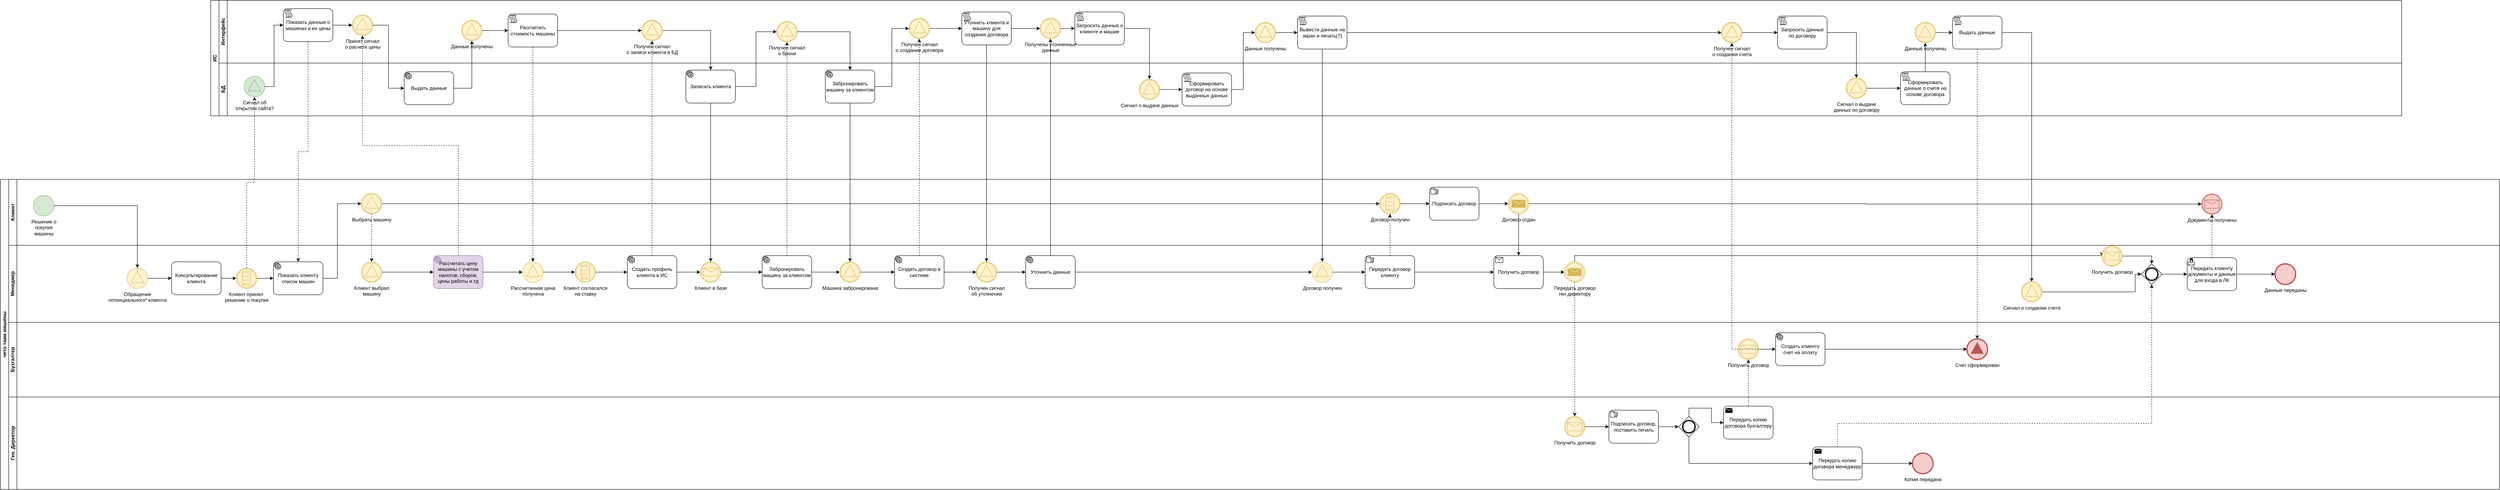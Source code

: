 <mxfile version="24.0.4" type="device" pages="3">
  <diagram name="договор о покупке" id="OlZq1KjX9quc_wl_HOd2">
    <mxGraphModel dx="2390" dy="1863" grid="0" gridSize="10" guides="1" tooltips="1" connect="1" arrows="1" fold="1" page="0" pageScale="1" pageWidth="827" pageHeight="1169" math="0" shadow="0">
      <root>
        <mxCell id="0" />
        <mxCell id="1" parent="0" />
        <mxCell id="iAIORCKNJkwv6RlfS7kG-1" value="чето таам машины" style="swimlane;html=1;childLayout=stackLayout;resizeParent=1;resizeParentMax=0;horizontal=0;startSize=20;horizontalStack=0;whiteSpace=wrap;fontStyle=1" parent="1" vertex="1">
          <mxGeometry x="167" y="200" width="6059" height="752" as="geometry" />
        </mxCell>
        <mxCell id="iAIORCKNJkwv6RlfS7kG-2" value="Клиент" style="swimlane;html=1;startSize=20;horizontal=0;" parent="iAIORCKNJkwv6RlfS7kG-1" vertex="1">
          <mxGeometry x="20" width="6039" height="160" as="geometry" />
        </mxCell>
        <mxCell id="iAIORCKNJkwv6RlfS7kG-7" value="Решение о&lt;br&gt;покупке&lt;br&gt;машины" style="points=[[0.145,0.145,0],[0.5,0,0],[0.855,0.145,0],[1,0.5,0],[0.855,0.855,0],[0.5,1,0],[0.145,0.855,0],[0,0.5,0]];shape=mxgraph.bpmn.event;html=1;verticalLabelPosition=bottom;labelBackgroundColor=#ffffff;verticalAlign=top;align=center;perimeter=ellipsePerimeter;outlineConnect=0;aspect=fixed;outline=standard;symbol=general;fillColor=#d5e8d4;strokeColor=#82b366;" parent="iAIORCKNJkwv6RlfS7kG-2" vertex="1">
          <mxGeometry x="60" y="39" width="50" height="50" as="geometry" />
        </mxCell>
        <mxCell id="iAIORCKNJkwv6RlfS7kG-35" value="Выбрать машину" style="points=[[0.145,0.145,0],[0.5,0,0],[0.855,0.145,0],[1,0.5,0],[0.855,0.855,0],[0.5,1,0],[0.145,0.855,0],[0,0.5,0]];shape=mxgraph.bpmn.event;html=1;verticalLabelPosition=bottom;labelBackgroundColor=#ffffff;verticalAlign=top;align=center;perimeter=ellipsePerimeter;outlineConnect=0;aspect=fixed;outline=catching;symbol=signal;fillColor=#fff2cc;strokeColor=#d6b656;" parent="iAIORCKNJkwv6RlfS7kG-2" vertex="1">
          <mxGeometry x="855" y="34" width="50" height="50" as="geometry" />
        </mxCell>
        <mxCell id="iAIORCKNJkwv6RlfS7kG-114" value="Договор получен" style="points=[[0.145,0.145,0],[0.5,0,0],[0.855,0.145,0],[1,0.5,0],[0.855,0.855,0],[0.5,1,0],[0.145,0.855,0],[0,0.5,0]];shape=mxgraph.bpmn.event;html=1;verticalLabelPosition=bottom;labelBackgroundColor=#ffffff;verticalAlign=top;align=center;perimeter=ellipsePerimeter;outlineConnect=0;aspect=fixed;outline=catching;symbol=conditional;fillColor=#fff2cc;strokeColor=#d6b656;" parent="iAIORCKNJkwv6RlfS7kG-2" vertex="1">
          <mxGeometry x="3324" y="34" width="50" height="50" as="geometry" />
        </mxCell>
        <mxCell id="iAIORCKNJkwv6RlfS7kG-117" style="edgeStyle=orthogonalEdgeStyle;rounded=0;orthogonalLoop=1;jettySize=auto;html=1;exitX=1;exitY=0.5;exitDx=0;exitDy=0;exitPerimeter=0;entryX=0;entryY=0.5;entryDx=0;entryDy=0;entryPerimeter=0;" parent="iAIORCKNJkwv6RlfS7kG-2" source="iAIORCKNJkwv6RlfS7kG-35" target="iAIORCKNJkwv6RlfS7kG-114" edge="1">
          <mxGeometry relative="1" as="geometry" />
        </mxCell>
        <mxCell id="iAIORCKNJkwv6RlfS7kG-118" value="Подписать договор" style="points=[[0.25,0,0],[0.5,0,0],[0.75,0,0],[1,0.25,0],[1,0.5,0],[1,0.75,0],[0.75,1,0],[0.5,1,0],[0.25,1,0],[0,0.75,0],[0,0.5,0],[0,0.25,0]];shape=mxgraph.bpmn.task;whiteSpace=wrap;rectStyle=rounded;size=10;html=1;container=1;expand=0;collapsible=0;taskMarker=manual;" parent="iAIORCKNJkwv6RlfS7kG-2" vertex="1">
          <mxGeometry x="3445" y="19" width="120" height="80" as="geometry" />
        </mxCell>
        <mxCell id="iAIORCKNJkwv6RlfS7kG-119" style="edgeStyle=orthogonalEdgeStyle;rounded=0;orthogonalLoop=1;jettySize=auto;html=1;entryX=0;entryY=0.5;entryDx=0;entryDy=0;entryPerimeter=0;" parent="iAIORCKNJkwv6RlfS7kG-2" source="iAIORCKNJkwv6RlfS7kG-114" target="iAIORCKNJkwv6RlfS7kG-118" edge="1">
          <mxGeometry relative="1" as="geometry" />
        </mxCell>
        <mxCell id="iAIORCKNJkwv6RlfS7kG-120" value="Договор отдан" style="points=[[0.145,0.145,0],[0.5,0,0],[0.855,0.145,0],[1,0.5,0],[0.855,0.855,0],[0.5,1,0],[0.145,0.855,0],[0,0.5,0]];shape=mxgraph.bpmn.event;html=1;verticalLabelPosition=bottom;labelBackgroundColor=#ffffff;verticalAlign=top;align=center;perimeter=ellipsePerimeter;outlineConnect=0;aspect=fixed;outline=throwing;symbol=message;fillColor=#fff2cc;strokeColor=#d6b656;" parent="iAIORCKNJkwv6RlfS7kG-2" vertex="1">
          <mxGeometry x="3636" y="34" width="50" height="50" as="geometry" />
        </mxCell>
        <mxCell id="iAIORCKNJkwv6RlfS7kG-121" style="edgeStyle=orthogonalEdgeStyle;rounded=0;orthogonalLoop=1;jettySize=auto;html=1;exitX=1;exitY=0.5;exitDx=0;exitDy=0;exitPerimeter=0;entryX=0;entryY=0.5;entryDx=0;entryDy=0;entryPerimeter=0;" parent="iAIORCKNJkwv6RlfS7kG-2" source="iAIORCKNJkwv6RlfS7kG-118" target="iAIORCKNJkwv6RlfS7kG-120" edge="1">
          <mxGeometry relative="1" as="geometry" />
        </mxCell>
        <mxCell id="iAIORCKNJkwv6RlfS7kG-3" value="Менеджер" style="swimlane;html=1;startSize=20;horizontal=0;" parent="iAIORCKNJkwv6RlfS7kG-1" vertex="1">
          <mxGeometry x="20" y="160" width="6039" height="187" as="geometry" />
        </mxCell>
        <mxCell id="iAIORCKNJkwv6RlfS7kG-15" value="Обращение&lt;br&gt;потенциального* клиента" style="points=[[0.145,0.145,0],[0.5,0,0],[0.855,0.145,0],[1,0.5,0],[0.855,0.855,0],[0.5,1,0],[0.145,0.855,0],[0,0.5,0]];shape=mxgraph.bpmn.event;html=1;verticalLabelPosition=bottom;labelBackgroundColor=#ffffff;verticalAlign=top;align=center;perimeter=ellipsePerimeter;outlineConnect=0;aspect=fixed;outline=standard;symbol=signal;fillColor=#fff2cc;strokeColor=#d6b656;" parent="iAIORCKNJkwv6RlfS7kG-3" vertex="1">
          <mxGeometry x="287" y="55" width="50" height="50" as="geometry" />
        </mxCell>
        <mxCell id="iAIORCKNJkwv6RlfS7kG-18" value="Консультирование&lt;br&gt;клиента" style="points=[[0.25,0,0],[0.5,0,0],[0.75,0,0],[1,0.25,0],[1,0.5,0],[1,0.75,0],[0.75,1,0],[0.5,1,0],[0.25,1,0],[0,0.75,0],[0,0.5,0],[0,0.25,0]];shape=mxgraph.bpmn.task;whiteSpace=wrap;rectStyle=rounded;size=10;html=1;container=1;expand=0;collapsible=0;taskMarker=abstract;" parent="iAIORCKNJkwv6RlfS7kG-3" vertex="1">
          <mxGeometry x="395" y="40" width="120" height="80" as="geometry" />
        </mxCell>
        <mxCell id="iAIORCKNJkwv6RlfS7kG-19" style="edgeStyle=orthogonalEdgeStyle;rounded=0;orthogonalLoop=1;jettySize=auto;html=1;exitX=1;exitY=0.5;exitDx=0;exitDy=0;exitPerimeter=0;entryX=0;entryY=0.5;entryDx=0;entryDy=0;entryPerimeter=0;" parent="iAIORCKNJkwv6RlfS7kG-3" source="iAIORCKNJkwv6RlfS7kG-15" target="iAIORCKNJkwv6RlfS7kG-18" edge="1">
          <mxGeometry relative="1" as="geometry" />
        </mxCell>
        <mxCell id="iAIORCKNJkwv6RlfS7kG-24" value="Клиент принял&amp;nbsp;&lt;br&gt;решение о покупке" style="points=[[0.145,0.145,0],[0.5,0,0],[0.855,0.145,0],[1,0.5,0],[0.855,0.855,0],[0.5,1,0],[0.145,0.855,0],[0,0.5,0]];shape=mxgraph.bpmn.event;html=1;verticalLabelPosition=bottom;labelBackgroundColor=#ffffff;verticalAlign=top;align=center;perimeter=ellipsePerimeter;outlineConnect=0;aspect=fixed;outline=boundInt;symbol=conditional;fillColor=#fff2cc;strokeColor=#d6b656;" parent="iAIORCKNJkwv6RlfS7kG-3" vertex="1">
          <mxGeometry x="552" y="55" width="50" height="50" as="geometry" />
        </mxCell>
        <mxCell id="iAIORCKNJkwv6RlfS7kG-25" style="edgeStyle=orthogonalEdgeStyle;rounded=0;orthogonalLoop=1;jettySize=auto;html=1;entryX=0;entryY=0.5;entryDx=0;entryDy=0;entryPerimeter=0;" parent="iAIORCKNJkwv6RlfS7kG-3" source="iAIORCKNJkwv6RlfS7kG-18" target="iAIORCKNJkwv6RlfS7kG-24" edge="1">
          <mxGeometry relative="1" as="geometry" />
        </mxCell>
        <mxCell id="iAIORCKNJkwv6RlfS7kG-26" value="Показать клиенту&lt;br&gt;список машин" style="points=[[0.25,0,0],[0.5,0,0],[0.75,0,0],[1,0.25,0],[1,0.5,0],[1,0.75,0],[0.75,1,0],[0.5,1,0],[0.25,1,0],[0,0.75,0],[0,0.5,0],[0,0.25,0]];shape=mxgraph.bpmn.task;whiteSpace=wrap;rectStyle=rounded;size=10;html=1;container=1;expand=0;collapsible=0;taskMarker=service;" parent="iAIORCKNJkwv6RlfS7kG-3" vertex="1">
          <mxGeometry x="642" y="40" width="120" height="80" as="geometry" />
        </mxCell>
        <mxCell id="iAIORCKNJkwv6RlfS7kG-27" style="edgeStyle=orthogonalEdgeStyle;rounded=0;orthogonalLoop=1;jettySize=auto;html=1;exitX=1;exitY=0.5;exitDx=0;exitDy=0;exitPerimeter=0;entryX=0;entryY=0.5;entryDx=0;entryDy=0;entryPerimeter=0;" parent="iAIORCKNJkwv6RlfS7kG-3" source="iAIORCKNJkwv6RlfS7kG-24" target="iAIORCKNJkwv6RlfS7kG-26" edge="1">
          <mxGeometry relative="1" as="geometry" />
        </mxCell>
        <mxCell id="iAIORCKNJkwv6RlfS7kG-37" value="Клиент выбрал&lt;br&gt;машину" style="points=[[0.145,0.145,0],[0.5,0,0],[0.855,0.145,0],[1,0.5,0],[0.855,0.855,0],[0.5,1,0],[0.145,0.855,0],[0,0.5,0]];shape=mxgraph.bpmn.event;html=1;verticalLabelPosition=bottom;labelBackgroundColor=#ffffff;verticalAlign=top;align=center;perimeter=ellipsePerimeter;outlineConnect=0;aspect=fixed;outline=catching;symbol=signal;fillColor=#fff2cc;strokeColor=#d6b656;" parent="iAIORCKNJkwv6RlfS7kG-3" vertex="1">
          <mxGeometry x="855" y="40" width="50" height="50" as="geometry" />
        </mxCell>
        <mxCell id="iAIORCKNJkwv6RlfS7kG-39" value="Рассчитать цену машины с учетом налогов, сборов, цены работы и тд" style="points=[[0.25,0,0],[0.5,0,0],[0.75,0,0],[1,0.25,0],[1,0.5,0],[1,0.75,0],[0.75,1,0],[0.5,1,0],[0.25,1,0],[0,0.75,0],[0,0.5,0],[0,0.25,0]];shape=mxgraph.bpmn.task;whiteSpace=wrap;rectStyle=rounded;size=10;html=1;container=1;expand=0;collapsible=0;taskMarker=service;fillColor=#e1d5e7;strokeColor=#9673a6;" parent="iAIORCKNJkwv6RlfS7kG-3" vertex="1">
          <mxGeometry x="1030" y="25" width="120" height="80" as="geometry" />
        </mxCell>
        <mxCell id="iAIORCKNJkwv6RlfS7kG-40" style="edgeStyle=orthogonalEdgeStyle;rounded=0;orthogonalLoop=1;jettySize=auto;html=1;entryX=0;entryY=0.5;entryDx=0;entryDy=0;entryPerimeter=0;" parent="iAIORCKNJkwv6RlfS7kG-3" source="iAIORCKNJkwv6RlfS7kG-37" target="iAIORCKNJkwv6RlfS7kG-39" edge="1">
          <mxGeometry relative="1" as="geometry" />
        </mxCell>
        <mxCell id="iAIORCKNJkwv6RlfS7kG-53" value="Рассчитанная цена&lt;br&gt;получена" style="points=[[0.145,0.145,0],[0.5,0,0],[0.855,0.145,0],[1,0.5,0],[0.855,0.855,0],[0.5,1,0],[0.145,0.855,0],[0,0.5,0]];shape=mxgraph.bpmn.event;html=1;verticalLabelPosition=bottom;labelBackgroundColor=#ffffff;verticalAlign=top;align=center;perimeter=ellipsePerimeter;outlineConnect=0;aspect=fixed;outline=standard;symbol=signal;fillColor=#fff2cc;strokeColor=#d6b656;" parent="iAIORCKNJkwv6RlfS7kG-3" vertex="1">
          <mxGeometry x="1246" y="40" width="50" height="50" as="geometry" />
        </mxCell>
        <mxCell id="iAIORCKNJkwv6RlfS7kG-54" style="edgeStyle=orthogonalEdgeStyle;rounded=0;orthogonalLoop=1;jettySize=auto;html=1;entryX=0;entryY=0.5;entryDx=0;entryDy=0;entryPerimeter=0;" parent="iAIORCKNJkwv6RlfS7kG-3" source="iAIORCKNJkwv6RlfS7kG-39" target="iAIORCKNJkwv6RlfS7kG-53" edge="1">
          <mxGeometry relative="1" as="geometry" />
        </mxCell>
        <mxCell id="iAIORCKNJkwv6RlfS7kG-59" value="Клиент согласился&lt;br&gt;на ставку" style="points=[[0.145,0.145,0],[0.5,0,0],[0.855,0.145,0],[1,0.5,0],[0.855,0.855,0],[0.5,1,0],[0.145,0.855,0],[0,0.5,0]];shape=mxgraph.bpmn.event;html=1;verticalLabelPosition=bottom;labelBackgroundColor=#ffffff;verticalAlign=top;align=center;perimeter=ellipsePerimeter;outlineConnect=0;aspect=fixed;outline=catching;symbol=conditional;fillColor=#fff2cc;strokeColor=#d6b656;" parent="iAIORCKNJkwv6RlfS7kG-3" vertex="1">
          <mxGeometry x="1373" y="40" width="50" height="50" as="geometry" />
        </mxCell>
        <mxCell id="iAIORCKNJkwv6RlfS7kG-60" style="edgeStyle=orthogonalEdgeStyle;rounded=0;orthogonalLoop=1;jettySize=auto;html=1;exitX=1;exitY=0.5;exitDx=0;exitDy=0;exitPerimeter=0;entryX=0;entryY=0.5;entryDx=0;entryDy=0;entryPerimeter=0;" parent="iAIORCKNJkwv6RlfS7kG-3" source="iAIORCKNJkwv6RlfS7kG-53" target="iAIORCKNJkwv6RlfS7kG-59" edge="1">
          <mxGeometry relative="1" as="geometry" />
        </mxCell>
        <mxCell id="iAIORCKNJkwv6RlfS7kG-61" value="Создать профиль клиента в ИС" style="points=[[0.25,0,0],[0.5,0,0],[0.75,0,0],[1,0.25,0],[1,0.5,0],[1,0.75,0],[0.75,1,0],[0.5,1,0],[0.25,1,0],[0,0.75,0],[0,0.5,0],[0,0.25,0]];shape=mxgraph.bpmn.task;whiteSpace=wrap;rectStyle=rounded;size=10;html=1;container=1;expand=0;collapsible=0;taskMarker=service;" parent="iAIORCKNJkwv6RlfS7kG-3" vertex="1">
          <mxGeometry x="1500" y="25" width="120" height="80" as="geometry" />
        </mxCell>
        <mxCell id="iAIORCKNJkwv6RlfS7kG-62" style="edgeStyle=orthogonalEdgeStyle;rounded=0;orthogonalLoop=1;jettySize=auto;html=1;exitX=1;exitY=0.5;exitDx=0;exitDy=0;exitPerimeter=0;entryX=0;entryY=0.5;entryDx=0;entryDy=0;entryPerimeter=0;" parent="iAIORCKNJkwv6RlfS7kG-3" source="iAIORCKNJkwv6RlfS7kG-59" target="iAIORCKNJkwv6RlfS7kG-61" edge="1">
          <mxGeometry relative="1" as="geometry" />
        </mxCell>
        <mxCell id="iAIORCKNJkwv6RlfS7kG-68" value="Клиент в базе" style="points=[[0.145,0.145,0],[0.5,0,0],[0.855,0.145,0],[1,0.5,0],[0.855,0.855,0],[0.5,1,0],[0.145,0.855,0],[0,0.5,0]];shape=mxgraph.bpmn.event;html=1;verticalLabelPosition=bottom;labelBackgroundColor=#ffffff;verticalAlign=top;align=center;perimeter=ellipsePerimeter;outlineConnect=0;aspect=fixed;outline=catching;symbol=message;fillColor=#fff2cc;strokeColor=#d6b656;" parent="iAIORCKNJkwv6RlfS7kG-3" vertex="1">
          <mxGeometry x="1677" y="40" width="50" height="50" as="geometry" />
        </mxCell>
        <mxCell id="iAIORCKNJkwv6RlfS7kG-69" style="edgeStyle=orthogonalEdgeStyle;rounded=0;orthogonalLoop=1;jettySize=auto;html=1;entryX=0;entryY=0.5;entryDx=0;entryDy=0;entryPerimeter=0;" parent="iAIORCKNJkwv6RlfS7kG-3" source="iAIORCKNJkwv6RlfS7kG-61" target="iAIORCKNJkwv6RlfS7kG-68" edge="1">
          <mxGeometry relative="1" as="geometry" />
        </mxCell>
        <mxCell id="iAIORCKNJkwv6RlfS7kG-71" value="Забронировать машину за клиентом" style="points=[[0.25,0,0],[0.5,0,0],[0.75,0,0],[1,0.25,0],[1,0.5,0],[1,0.75,0],[0.75,1,0],[0.5,1,0],[0.25,1,0],[0,0.75,0],[0,0.5,0],[0,0.25,0]];shape=mxgraph.bpmn.task;whiteSpace=wrap;rectStyle=rounded;size=10;html=1;container=1;expand=0;collapsible=0;taskMarker=service;" parent="iAIORCKNJkwv6RlfS7kG-3" vertex="1">
          <mxGeometry x="1827" y="25" width="120" height="80" as="geometry" />
        </mxCell>
        <mxCell id="iAIORCKNJkwv6RlfS7kG-72" style="edgeStyle=orthogonalEdgeStyle;rounded=0;orthogonalLoop=1;jettySize=auto;html=1;entryX=0;entryY=0.5;entryDx=0;entryDy=0;entryPerimeter=0;" parent="iAIORCKNJkwv6RlfS7kG-3" source="iAIORCKNJkwv6RlfS7kG-68" target="iAIORCKNJkwv6RlfS7kG-71" edge="1">
          <mxGeometry relative="1" as="geometry" />
        </mxCell>
        <mxCell id="iAIORCKNJkwv6RlfS7kG-84" style="edgeStyle=orthogonalEdgeStyle;rounded=0;orthogonalLoop=1;jettySize=auto;html=1;" parent="iAIORCKNJkwv6RlfS7kG-3" source="iAIORCKNJkwv6RlfS7kG-78" target="iAIORCKNJkwv6RlfS7kG-83" edge="1">
          <mxGeometry relative="1" as="geometry" />
        </mxCell>
        <mxCell id="iAIORCKNJkwv6RlfS7kG-78" value="Машина забронирована" style="points=[[0.145,0.145,0],[0.5,0,0],[0.855,0.145,0],[1,0.5,0],[0.855,0.855,0],[0.5,1,0],[0.145,0.855,0],[0,0.5,0]];shape=mxgraph.bpmn.event;html=1;verticalLabelPosition=bottom;labelBackgroundColor=#ffffff;verticalAlign=top;align=center;perimeter=ellipsePerimeter;outlineConnect=0;aspect=fixed;outline=catching;symbol=signal;fillColor=#fff2cc;strokeColor=#d6b656;" parent="iAIORCKNJkwv6RlfS7kG-3" vertex="1">
          <mxGeometry x="2015" y="40" width="50" height="50" as="geometry" />
        </mxCell>
        <mxCell id="iAIORCKNJkwv6RlfS7kG-79" style="edgeStyle=orthogonalEdgeStyle;rounded=0;orthogonalLoop=1;jettySize=auto;html=1;entryX=0;entryY=0.5;entryDx=0;entryDy=0;entryPerimeter=0;" parent="iAIORCKNJkwv6RlfS7kG-3" source="iAIORCKNJkwv6RlfS7kG-71" target="iAIORCKNJkwv6RlfS7kG-78" edge="1">
          <mxGeometry relative="1" as="geometry" />
        </mxCell>
        <mxCell id="iAIORCKNJkwv6RlfS7kG-83" value="Создать договор в системе" style="points=[[0.25,0,0],[0.5,0,0],[0.75,0,0],[1,0.25,0],[1,0.5,0],[1,0.75,0],[0.75,1,0],[0.5,1,0],[0.25,1,0],[0,0.75,0],[0,0.5,0],[0,0.25,0]];shape=mxgraph.bpmn.task;whiteSpace=wrap;rectStyle=rounded;size=10;html=1;container=1;expand=0;collapsible=0;taskMarker=service;" parent="iAIORCKNJkwv6RlfS7kG-3" vertex="1">
          <mxGeometry x="2148" y="25" width="120" height="80" as="geometry" />
        </mxCell>
        <mxCell id="iAIORCKNJkwv6RlfS7kG-90" value="Получен сигнал&lt;br&gt;об уточнении" style="points=[[0.145,0.145,0],[0.5,0,0],[0.855,0.145,0],[1,0.5,0],[0.855,0.855,0],[0.5,1,0],[0.145,0.855,0],[0,0.5,0]];shape=mxgraph.bpmn.event;html=1;verticalLabelPosition=bottom;labelBackgroundColor=#ffffff;verticalAlign=top;align=center;perimeter=ellipsePerimeter;outlineConnect=0;aspect=fixed;outline=catching;symbol=signal;fillColor=#fff2cc;strokeColor=#d6b656;" parent="iAIORCKNJkwv6RlfS7kG-3" vertex="1">
          <mxGeometry x="2346" y="40" width="50" height="50" as="geometry" />
        </mxCell>
        <mxCell id="iAIORCKNJkwv6RlfS7kG-91" style="edgeStyle=orthogonalEdgeStyle;rounded=0;orthogonalLoop=1;jettySize=auto;html=1;entryX=0;entryY=0.5;entryDx=0;entryDy=0;entryPerimeter=0;" parent="iAIORCKNJkwv6RlfS7kG-3" source="iAIORCKNJkwv6RlfS7kG-83" target="iAIORCKNJkwv6RlfS7kG-90" edge="1">
          <mxGeometry relative="1" as="geometry" />
        </mxCell>
        <mxCell id="iAIORCKNJkwv6RlfS7kG-93" value="Уточнить данные" style="points=[[0.25,0,0],[0.5,0,0],[0.75,0,0],[1,0.25,0],[1,0.5,0],[1,0.75,0],[0.75,1,0],[0.5,1,0],[0.25,1,0],[0,0.75,0],[0,0.5,0],[0,0.25,0]];shape=mxgraph.bpmn.task;whiteSpace=wrap;rectStyle=rounded;size=10;html=1;container=1;expand=0;collapsible=0;taskMarker=service;" parent="iAIORCKNJkwv6RlfS7kG-3" vertex="1">
          <mxGeometry x="2466" y="25" width="120" height="80" as="geometry" />
        </mxCell>
        <mxCell id="iAIORCKNJkwv6RlfS7kG-94" style="edgeStyle=orthogonalEdgeStyle;rounded=0;orthogonalLoop=1;jettySize=auto;html=1;exitX=1;exitY=0.5;exitDx=0;exitDy=0;exitPerimeter=0;entryX=0;entryY=0.5;entryDx=0;entryDy=0;entryPerimeter=0;" parent="iAIORCKNJkwv6RlfS7kG-3" source="iAIORCKNJkwv6RlfS7kG-90" target="iAIORCKNJkwv6RlfS7kG-93" edge="1">
          <mxGeometry relative="1" as="geometry" />
        </mxCell>
        <mxCell id="iAIORCKNJkwv6RlfS7kG-109" value="Договор получен" style="points=[[0.145,0.145,0],[0.5,0,0],[0.855,0.145,0],[1,0.5,0],[0.855,0.855,0],[0.5,1,0],[0.145,0.855,0],[0,0.5,0]];shape=mxgraph.bpmn.event;html=1;verticalLabelPosition=bottom;labelBackgroundColor=#ffffff;verticalAlign=top;align=center;perimeter=ellipsePerimeter;outlineConnect=0;aspect=fixed;outline=standard;symbol=signal;fillColor=#fff2cc;strokeColor=#d6b656;" parent="iAIORCKNJkwv6RlfS7kG-3" vertex="1">
          <mxGeometry x="3160" y="40" width="50" height="50" as="geometry" />
        </mxCell>
        <mxCell id="iAIORCKNJkwv6RlfS7kG-110" style="edgeStyle=orthogonalEdgeStyle;rounded=0;orthogonalLoop=1;jettySize=auto;html=1;entryX=0;entryY=0.5;entryDx=0;entryDy=0;entryPerimeter=0;" parent="iAIORCKNJkwv6RlfS7kG-3" source="iAIORCKNJkwv6RlfS7kG-93" target="iAIORCKNJkwv6RlfS7kG-109" edge="1">
          <mxGeometry relative="1" as="geometry" />
        </mxCell>
        <mxCell id="iAIORCKNJkwv6RlfS7kG-112" value="Передать договор клиенту" style="points=[[0.25,0,0],[0.5,0,0],[0.75,0,0],[1,0.25,0],[1,0.5,0],[1,0.75,0],[0.75,1,0],[0.5,1,0],[0.25,1,0],[0,0.75,0],[0,0.5,0],[0,0.25,0]];shape=mxgraph.bpmn.task;whiteSpace=wrap;rectStyle=rounded;size=10;html=1;container=1;expand=0;collapsible=0;taskMarker=manual;" parent="iAIORCKNJkwv6RlfS7kG-3" vertex="1">
          <mxGeometry x="3289" y="25" width="120" height="80" as="geometry" />
        </mxCell>
        <mxCell id="iAIORCKNJkwv6RlfS7kG-113" style="edgeStyle=orthogonalEdgeStyle;rounded=0;orthogonalLoop=1;jettySize=auto;html=1;entryX=0;entryY=0.5;entryDx=0;entryDy=0;entryPerimeter=0;" parent="iAIORCKNJkwv6RlfS7kG-3" source="iAIORCKNJkwv6RlfS7kG-109" target="iAIORCKNJkwv6RlfS7kG-112" edge="1">
          <mxGeometry relative="1" as="geometry" />
        </mxCell>
        <mxCell id="iAIORCKNJkwv6RlfS7kG-122" value="Получить договор" style="points=[[0.25,0,0],[0.5,0,0],[0.75,0,0],[1,0.25,0],[1,0.5,0],[1,0.75,0],[0.75,1,0],[0.5,1,0],[0.25,1,0],[0,0.75,0],[0,0.5,0],[0,0.25,0]];shape=mxgraph.bpmn.task;whiteSpace=wrap;rectStyle=rounded;size=10;html=1;container=1;expand=0;collapsible=0;taskMarker=receive;" parent="iAIORCKNJkwv6RlfS7kG-3" vertex="1">
          <mxGeometry x="3601" y="25" width="120" height="80" as="geometry" />
        </mxCell>
        <mxCell id="iAIORCKNJkwv6RlfS7kG-123" style="edgeStyle=orthogonalEdgeStyle;rounded=0;orthogonalLoop=1;jettySize=auto;html=1;entryX=0;entryY=0.5;entryDx=0;entryDy=0;entryPerimeter=0;" parent="iAIORCKNJkwv6RlfS7kG-3" source="iAIORCKNJkwv6RlfS7kG-112" target="iAIORCKNJkwv6RlfS7kG-122" edge="1">
          <mxGeometry relative="1" as="geometry" />
        </mxCell>
        <mxCell id="iAIORCKNJkwv6RlfS7kG-125" value="Передать договор&lt;br&gt;ген директору" style="points=[[0.145,0.145,0],[0.5,0,0],[0.855,0.145,0],[1,0.5,0],[0.855,0.855,0],[0.5,1,0],[0.145,0.855,0],[0,0.5,0]];shape=mxgraph.bpmn.event;html=1;verticalLabelPosition=bottom;labelBackgroundColor=#ffffff;verticalAlign=top;align=center;perimeter=ellipsePerimeter;outlineConnect=0;aspect=fixed;outline=throwing;symbol=message;fillColor=#fff2cc;strokeColor=#d6b656;" parent="iAIORCKNJkwv6RlfS7kG-3" vertex="1">
          <mxGeometry x="3772" y="40" width="50" height="50" as="geometry" />
        </mxCell>
        <mxCell id="iAIORCKNJkwv6RlfS7kG-126" style="edgeStyle=orthogonalEdgeStyle;rounded=0;orthogonalLoop=1;jettySize=auto;html=1;exitX=1;exitY=0.5;exitDx=0;exitDy=0;exitPerimeter=0;entryX=0;entryY=0.5;entryDx=0;entryDy=0;entryPerimeter=0;" parent="iAIORCKNJkwv6RlfS7kG-3" source="iAIORCKNJkwv6RlfS7kG-122" target="iAIORCKNJkwv6RlfS7kG-125" edge="1">
          <mxGeometry relative="1" as="geometry" />
        </mxCell>
        <mxCell id="iAIORCKNJkwv6RlfS7kG-141" style="edgeStyle=orthogonalEdgeStyle;rounded=0;orthogonalLoop=1;jettySize=auto;html=1;entryX=0;entryY=0.5;entryDx=0;entryDy=0;entryPerimeter=0;exitX=0.5;exitY=0;exitDx=0;exitDy=0;exitPerimeter=0;" parent="iAIORCKNJkwv6RlfS7kG-3" source="iAIORCKNJkwv6RlfS7kG-125" target="iAIORCKNJkwv6RlfS7kG-140" edge="1">
          <mxGeometry relative="1" as="geometry">
            <Array as="points">
              <mxPoint x="3797" y="25" />
            </Array>
          </mxGeometry>
        </mxCell>
        <mxCell id="iAIORCKNJkwv6RlfS7kG-156" value="Документы получены" style="points=[[0.145,0.145,0],[0.5,0,0],[0.855,0.145,0],[1,0.5,0],[0.855,0.855,0],[0.5,1,0],[0.145,0.855,0],[0,0.5,0]];shape=mxgraph.bpmn.event;html=1;verticalLabelPosition=bottom;labelBackgroundColor=#ffffff;verticalAlign=top;align=center;perimeter=ellipsePerimeter;outlineConnect=0;aspect=fixed;outline=catching;symbol=message;fillColor=#f8cecc;strokeColor=#b85450;" parent="iAIORCKNJkwv6RlfS7kG-3" vertex="1">
          <mxGeometry x="5317" y="-125" width="50" height="50" as="geometry" />
        </mxCell>
        <mxCell id="iAIORCKNJkwv6RlfS7kG-140" value="Получить договор" style="points=[[0.145,0.145,0],[0.5,0,0],[0.855,0.145,0],[1,0.5,0],[0.855,0.855,0],[0.5,1,0],[0.145,0.855,0],[0,0.5,0]];shape=mxgraph.bpmn.event;html=1;verticalLabelPosition=bottom;labelBackgroundColor=#ffffff;verticalAlign=top;align=center;perimeter=ellipsePerimeter;outlineConnect=0;aspect=fixed;outline=catching;symbol=message;fillColor=#fff2cc;strokeColor=#d6b656;" parent="iAIORCKNJkwv6RlfS7kG-3" vertex="1">
          <mxGeometry x="5075" y="1" width="50" height="50" as="geometry" />
        </mxCell>
        <mxCell id="iAIORCKNJkwv6RlfS7kG-144" value="" style="points=[[0.25,0.25,0],[0.5,0,0],[0.75,0.25,0],[1,0.5,0],[0.75,0.75,0],[0.5,1,0],[0.25,0.75,0],[0,0.5,0]];shape=mxgraph.bpmn.gateway2;html=1;verticalLabelPosition=bottom;labelBackgroundColor=#ffffff;verticalAlign=top;align=center;perimeter=rhombusPerimeter;outlineConnect=0;outline=end;symbol=general;" parent="iAIORCKNJkwv6RlfS7kG-3" vertex="1">
          <mxGeometry x="5171" y="45" width="50" height="50" as="geometry" />
        </mxCell>
        <mxCell id="iAIORCKNJkwv6RlfS7kG-146" style="edgeStyle=orthogonalEdgeStyle;rounded=0;orthogonalLoop=1;jettySize=auto;html=1;entryX=0.5;entryY=0;entryDx=0;entryDy=0;entryPerimeter=0;" parent="iAIORCKNJkwv6RlfS7kG-3" source="iAIORCKNJkwv6RlfS7kG-140" target="iAIORCKNJkwv6RlfS7kG-144" edge="1">
          <mxGeometry relative="1" as="geometry">
            <Array as="points">
              <mxPoint x="5196" y="26" />
            </Array>
          </mxGeometry>
        </mxCell>
        <mxCell id="iAIORCKNJkwv6RlfS7kG-151" style="edgeStyle=orthogonalEdgeStyle;rounded=0;orthogonalLoop=1;jettySize=auto;html=1;entryX=0;entryY=0.5;entryDx=0;entryDy=0;entryPerimeter=0;exitX=1;exitY=0.5;exitDx=0;exitDy=0;exitPerimeter=0;" parent="iAIORCKNJkwv6RlfS7kG-3" source="iAIORCKNJkwv6RlfS7kG-176" target="iAIORCKNJkwv6RlfS7kG-144" edge="1">
          <mxGeometry relative="1" as="geometry">
            <mxPoint x="4967" y="113" as="sourcePoint" />
            <Array as="points">
              <mxPoint x="4934" y="113" />
              <mxPoint x="5156" y="113" />
              <mxPoint x="5156" y="70" />
            </Array>
          </mxGeometry>
        </mxCell>
        <mxCell id="iAIORCKNJkwv6RlfS7kG-152" value="Передать клиенту документы и данные для входа в ЛК" style="points=[[0.25,0,0],[0.5,0,0],[0.75,0,0],[1,0.25,0],[1,0.5,0],[1,0.75,0],[0.75,1,0],[0.5,1,0],[0.25,1,0],[0,0.75,0],[0,0.5,0],[0,0.25,0]];shape=mxgraph.bpmn.task;whiteSpace=wrap;rectStyle=rounded;size=10;html=1;container=1;expand=0;collapsible=0;taskMarker=user;" parent="iAIORCKNJkwv6RlfS7kG-3" vertex="1">
          <mxGeometry x="5282" y="30" width="120" height="80" as="geometry" />
        </mxCell>
        <mxCell id="iAIORCKNJkwv6RlfS7kG-153" style="edgeStyle=orthogonalEdgeStyle;rounded=0;orthogonalLoop=1;jettySize=auto;html=1;exitX=1;exitY=0.5;exitDx=0;exitDy=0;exitPerimeter=0;entryX=0;entryY=0.5;entryDx=0;entryDy=0;entryPerimeter=0;" parent="iAIORCKNJkwv6RlfS7kG-3" source="iAIORCKNJkwv6RlfS7kG-144" target="iAIORCKNJkwv6RlfS7kG-152" edge="1">
          <mxGeometry relative="1" as="geometry" />
        </mxCell>
        <mxCell id="iAIORCKNJkwv6RlfS7kG-157" style="edgeStyle=orthogonalEdgeStyle;rounded=0;orthogonalLoop=1;jettySize=auto;html=1;entryX=0.5;entryY=1;entryDx=0;entryDy=0;entryPerimeter=0;dashed=1;" parent="iAIORCKNJkwv6RlfS7kG-3" source="iAIORCKNJkwv6RlfS7kG-152" target="iAIORCKNJkwv6RlfS7kG-156" edge="1">
          <mxGeometry relative="1" as="geometry" />
        </mxCell>
        <mxCell id="iAIORCKNJkwv6RlfS7kG-176" value="Сигнал о создании счета" style="points=[[0.145,0.145,0],[0.5,0,0],[0.855,0.145,0],[1,0.5,0],[0.855,0.855,0],[0.5,1,0],[0.145,0.855,0],[0,0.5,0]];shape=mxgraph.bpmn.event;html=1;verticalLabelPosition=bottom;labelBackgroundColor=#ffffff;verticalAlign=top;align=center;perimeter=ellipsePerimeter;outlineConnect=0;aspect=fixed;outline=catching;symbol=signal;fillColor=#fff2cc;strokeColor=#d6b656;" parent="iAIORCKNJkwv6RlfS7kG-3" vertex="1">
          <mxGeometry x="4880" y="88" width="50" height="50" as="geometry" />
        </mxCell>
        <mxCell id="iAIORCKNJkwv6RlfS7kG-178" value="Данные переданы" style="points=[[0.145,0.145,0],[0.5,0,0],[0.855,0.145,0],[1,0.5,0],[0.855,0.855,0],[0.5,1,0],[0.145,0.855,0],[0,0.5,0]];shape=mxgraph.bpmn.event;html=1;verticalLabelPosition=bottom;labelBackgroundColor=#ffffff;verticalAlign=top;align=center;perimeter=ellipsePerimeter;outlineConnect=0;aspect=fixed;outline=end;symbol=terminate2;fillColor=#f8cecc;strokeColor=#b85450;" parent="iAIORCKNJkwv6RlfS7kG-3" vertex="1">
          <mxGeometry x="5495" y="45" width="50" height="50" as="geometry" />
        </mxCell>
        <mxCell id="iAIORCKNJkwv6RlfS7kG-179" style="edgeStyle=orthogonalEdgeStyle;rounded=0;orthogonalLoop=1;jettySize=auto;html=1;entryX=0;entryY=0.5;entryDx=0;entryDy=0;entryPerimeter=0;" parent="iAIORCKNJkwv6RlfS7kG-3" source="iAIORCKNJkwv6RlfS7kG-152" target="iAIORCKNJkwv6RlfS7kG-178" edge="1">
          <mxGeometry relative="1" as="geometry" />
        </mxCell>
        <mxCell id="iAIORCKNJkwv6RlfS7kG-4" value="Бухгалтер" style="swimlane;html=1;startSize=20;horizontal=0;" parent="iAIORCKNJkwv6RlfS7kG-1" vertex="1">
          <mxGeometry x="20" y="347" width="6039" height="181" as="geometry" />
        </mxCell>
        <mxCell id="iAIORCKNJkwv6RlfS7kG-137" value="Получить договор" style="points=[[0.145,0.145,0],[0.5,0,0],[0.855,0.145,0],[1,0.5,0],[0.855,0.855,0],[0.5,1,0],[0.145,0.855,0],[0,0.5,0]];shape=mxgraph.bpmn.event;html=1;verticalLabelPosition=bottom;labelBackgroundColor=#ffffff;verticalAlign=top;align=center;perimeter=ellipsePerimeter;outlineConnect=0;aspect=fixed;outline=catching;symbol=message;fillColor=#fff2cc;strokeColor=#d6b656;" parent="iAIORCKNJkwv6RlfS7kG-4" vertex="1">
          <mxGeometry x="4193" y="40" width="50" height="50" as="geometry" />
        </mxCell>
        <mxCell id="iAIORCKNJkwv6RlfS7kG-139" value="Создать клиенту счет на оплату" style="points=[[0.25,0,0],[0.5,0,0],[0.75,0,0],[1,0.25,0],[1,0.5,0],[1,0.75,0],[0.75,1,0],[0.5,1,0],[0.25,1,0],[0,0.75,0],[0,0.5,0],[0,0.25,0]];shape=mxgraph.bpmn.task;whiteSpace=wrap;rectStyle=rounded;size=10;html=1;container=1;expand=0;collapsible=0;taskMarker=service;" parent="iAIORCKNJkwv6RlfS7kG-4" vertex="1">
          <mxGeometry x="4284" y="25" width="120" height="80" as="geometry" />
        </mxCell>
        <mxCell id="iAIORCKNJkwv6RlfS7kG-147" style="edgeStyle=orthogonalEdgeStyle;rounded=0;orthogonalLoop=1;jettySize=auto;html=1;entryX=0;entryY=0.5;entryDx=0;entryDy=0;entryPerimeter=0;" parent="iAIORCKNJkwv6RlfS7kG-4" source="iAIORCKNJkwv6RlfS7kG-137" target="iAIORCKNJkwv6RlfS7kG-139" edge="1">
          <mxGeometry relative="1" as="geometry" />
        </mxCell>
        <mxCell id="iAIORCKNJkwv6RlfS7kG-174" style="edgeStyle=orthogonalEdgeStyle;rounded=0;orthogonalLoop=1;jettySize=auto;html=1;entryX=0;entryY=0.5;entryDx=0;entryDy=0;entryPerimeter=0;" parent="iAIORCKNJkwv6RlfS7kG-4" source="iAIORCKNJkwv6RlfS7kG-139" target="iAIORCKNJkwv6RlfS7kG-182" edge="1">
          <mxGeometry relative="1" as="geometry" />
        </mxCell>
        <mxCell id="iAIORCKNJkwv6RlfS7kG-182" value="Счет сформирован" style="points=[[0.145,0.145,0],[0.5,0,0],[0.855,0.145,0],[1,0.5,0],[0.855,0.855,0],[0.5,1,0],[0.145,0.855,0],[0,0.5,0]];shape=mxgraph.bpmn.event;html=1;verticalLabelPosition=bottom;labelBackgroundColor=#ffffff;verticalAlign=top;align=center;perimeter=ellipsePerimeter;outlineConnect=0;aspect=fixed;outline=end;symbol=signal;fillColor=#f8cecc;strokeColor=#b85450;" parent="iAIORCKNJkwv6RlfS7kG-4" vertex="1">
          <mxGeometry x="4748" y="40" width="50" height="50" as="geometry" />
        </mxCell>
        <mxCell id="iAIORCKNJkwv6RlfS7kG-16" style="edgeStyle=orthogonalEdgeStyle;rounded=0;orthogonalLoop=1;jettySize=auto;html=1;exitX=1;exitY=0.5;exitDx=0;exitDy=0;exitPerimeter=0;entryX=0.5;entryY=0;entryDx=0;entryDy=0;entryPerimeter=0;" parent="iAIORCKNJkwv6RlfS7kG-1" source="iAIORCKNJkwv6RlfS7kG-7" target="iAIORCKNJkwv6RlfS7kG-15" edge="1">
          <mxGeometry relative="1" as="geometry">
            <mxPoint x="244" y="64" as="sourcePoint" />
          </mxGeometry>
        </mxCell>
        <mxCell id="iAIORCKNJkwv6RlfS7kG-36" style="edgeStyle=orthogonalEdgeStyle;rounded=0;orthogonalLoop=1;jettySize=auto;html=1;entryX=0;entryY=0.5;entryDx=0;entryDy=0;entryPerimeter=0;exitX=1;exitY=0.5;exitDx=0;exitDy=0;exitPerimeter=0;" parent="iAIORCKNJkwv6RlfS7kG-1" source="iAIORCKNJkwv6RlfS7kG-26" target="iAIORCKNJkwv6RlfS7kG-35" edge="1">
          <mxGeometry relative="1" as="geometry">
            <Array as="points">
              <mxPoint x="817" y="240" />
              <mxPoint x="817" y="59" />
            </Array>
          </mxGeometry>
        </mxCell>
        <mxCell id="iAIORCKNJkwv6RlfS7kG-38" style="edgeStyle=orthogonalEdgeStyle;rounded=0;orthogonalLoop=1;jettySize=auto;html=1;entryX=0.5;entryY=0;entryDx=0;entryDy=0;entryPerimeter=0;exitX=0.5;exitY=1;exitDx=0;exitDy=0;exitPerimeter=0;dashed=1;" parent="iAIORCKNJkwv6RlfS7kG-1" source="iAIORCKNJkwv6RlfS7kG-35" target="iAIORCKNJkwv6RlfS7kG-37" edge="1">
          <mxGeometry relative="1" as="geometry" />
        </mxCell>
        <mxCell id="iAIORCKNJkwv6RlfS7kG-115" style="edgeStyle=orthogonalEdgeStyle;rounded=0;orthogonalLoop=1;jettySize=auto;html=1;entryX=0.5;entryY=1;entryDx=0;entryDy=0;entryPerimeter=0;dashed=1;" parent="iAIORCKNJkwv6RlfS7kG-1" source="iAIORCKNJkwv6RlfS7kG-112" target="iAIORCKNJkwv6RlfS7kG-114" edge="1">
          <mxGeometry relative="1" as="geometry" />
        </mxCell>
        <mxCell id="iAIORCKNJkwv6RlfS7kG-124" style="edgeStyle=orthogonalEdgeStyle;rounded=0;orthogonalLoop=1;jettySize=auto;html=1;entryX=0.5;entryY=0;entryDx=0;entryDy=0;entryPerimeter=0;" parent="iAIORCKNJkwv6RlfS7kG-1" source="iAIORCKNJkwv6RlfS7kG-120" target="iAIORCKNJkwv6RlfS7kG-122" edge="1">
          <mxGeometry relative="1" as="geometry" />
        </mxCell>
        <mxCell id="iAIORCKNJkwv6RlfS7kG-128" style="edgeStyle=orthogonalEdgeStyle;rounded=0;orthogonalLoop=1;jettySize=auto;html=1;exitX=0.5;exitY=1;exitDx=0;exitDy=0;exitPerimeter=0;entryX=0.5;entryY=0;entryDx=0;entryDy=0;entryPerimeter=0;dashed=1;" parent="iAIORCKNJkwv6RlfS7kG-1" source="iAIORCKNJkwv6RlfS7kG-125" target="iAIORCKNJkwv6RlfS7kG-127" edge="1">
          <mxGeometry relative="1" as="geometry" />
        </mxCell>
        <mxCell id="iAIORCKNJkwv6RlfS7kG-5" value="Ген. Директор" style="swimlane;html=1;startSize=20;horizontal=0;" parent="iAIORCKNJkwv6RlfS7kG-1" vertex="1">
          <mxGeometry x="20" y="528" width="6039" height="224" as="geometry" />
        </mxCell>
        <mxCell id="iAIORCKNJkwv6RlfS7kG-127" value="Получить договор" style="points=[[0.145,0.145,0],[0.5,0,0],[0.855,0.145,0],[1,0.5,0],[0.855,0.855,0],[0.5,1,0],[0.145,0.855,0],[0,0.5,0]];shape=mxgraph.bpmn.event;html=1;verticalLabelPosition=bottom;labelBackgroundColor=#ffffff;verticalAlign=top;align=center;perimeter=ellipsePerimeter;outlineConnect=0;aspect=fixed;outline=catching;symbol=message;fillColor=#fff2cc;strokeColor=#d6b656;" parent="iAIORCKNJkwv6RlfS7kG-5" vertex="1">
          <mxGeometry x="3772" y="47" width="50" height="50" as="geometry" />
        </mxCell>
        <mxCell id="iAIORCKNJkwv6RlfS7kG-132" style="edgeStyle=orthogonalEdgeStyle;rounded=0;orthogonalLoop=1;jettySize=auto;html=1;entryX=0;entryY=0.5;entryDx=0;entryDy=0;entryPerimeter=0;" parent="iAIORCKNJkwv6RlfS7kG-5" source="iAIORCKNJkwv6RlfS7kG-129" target="iAIORCKNJkwv6RlfS7kG-133" edge="1">
          <mxGeometry relative="1" as="geometry">
            <mxPoint x="4036.765" y="72" as="targetPoint" />
          </mxGeometry>
        </mxCell>
        <mxCell id="iAIORCKNJkwv6RlfS7kG-129" value="Подписать договор, поставить печать" style="points=[[0.25,0,0],[0.5,0,0],[0.75,0,0],[1,0.25,0],[1,0.5,0],[1,0.75,0],[0.75,1,0],[0.5,1,0],[0.25,1,0],[0,0.75,0],[0,0.5,0],[0,0.25,0]];shape=mxgraph.bpmn.task;whiteSpace=wrap;rectStyle=rounded;size=10;html=1;container=1;expand=0;collapsible=0;taskMarker=manual;" parent="iAIORCKNJkwv6RlfS7kG-5" vertex="1">
          <mxGeometry x="3880" y="32" width="120" height="80" as="geometry" />
        </mxCell>
        <mxCell id="iAIORCKNJkwv6RlfS7kG-130" style="edgeStyle=orthogonalEdgeStyle;rounded=0;orthogonalLoop=1;jettySize=auto;html=1;exitX=1;exitY=0.5;exitDx=0;exitDy=0;exitPerimeter=0;entryX=0;entryY=0.5;entryDx=0;entryDy=0;entryPerimeter=0;" parent="iAIORCKNJkwv6RlfS7kG-5" source="iAIORCKNJkwv6RlfS7kG-127" target="iAIORCKNJkwv6RlfS7kG-129" edge="1">
          <mxGeometry relative="1" as="geometry" />
        </mxCell>
        <mxCell id="iAIORCKNJkwv6RlfS7kG-131" value="Передать копию договора менеджеру" style="points=[[0.25,0,0],[0.5,0,0],[0.75,0,0],[1,0.25,0],[1,0.5,0],[1,0.75,0],[0.75,1,0],[0.5,1,0],[0.25,1,0],[0,0.75,0],[0,0.5,0],[0,0.25,0]];shape=mxgraph.bpmn.task;whiteSpace=wrap;rectStyle=rounded;size=10;html=1;container=1;expand=0;collapsible=0;taskMarker=send;" parent="iAIORCKNJkwv6RlfS7kG-5" vertex="1">
          <mxGeometry x="4374" y="121" width="120" height="80" as="geometry" />
        </mxCell>
        <mxCell id="iAIORCKNJkwv6RlfS7kG-133" value="" style="points=[[0.25,0.25,0],[0.5,0,0],[0.75,0.25,0],[1,0.5,0],[0.75,0.75,0],[0.5,1,0],[0.25,0.75,0],[0,0.5,0]];shape=mxgraph.bpmn.gateway2;html=1;verticalLabelPosition=bottom;labelBackgroundColor=#ffffff;verticalAlign=top;align=center;perimeter=rhombusPerimeter;outlineConnect=0;outline=end;symbol=general;" parent="iAIORCKNJkwv6RlfS7kG-5" vertex="1">
          <mxGeometry x="4049" y="47" width="50" height="50" as="geometry" />
        </mxCell>
        <mxCell id="iAIORCKNJkwv6RlfS7kG-134" style="edgeStyle=orthogonalEdgeStyle;rounded=0;orthogonalLoop=1;jettySize=auto;html=1;exitX=0.5;exitY=1;exitDx=0;exitDy=0;exitPerimeter=0;entryX=0;entryY=0.5;entryDx=0;entryDy=0;entryPerimeter=0;" parent="iAIORCKNJkwv6RlfS7kG-5" source="iAIORCKNJkwv6RlfS7kG-133" target="iAIORCKNJkwv6RlfS7kG-131" edge="1">
          <mxGeometry relative="1" as="geometry" />
        </mxCell>
        <mxCell id="iAIORCKNJkwv6RlfS7kG-135" value="Передать копию договора бухгалтеру" style="points=[[0.25,0,0],[0.5,0,0],[0.75,0,0],[1,0.25,0],[1,0.5,0],[1,0.75,0],[0.75,1,0],[0.5,1,0],[0.25,1,0],[0,0.75,0],[0,0.5,0],[0,0.25,0]];shape=mxgraph.bpmn.task;whiteSpace=wrap;rectStyle=rounded;size=10;html=1;container=1;expand=0;collapsible=0;taskMarker=send;" parent="iAIORCKNJkwv6RlfS7kG-5" vertex="1">
          <mxGeometry x="4158" y="22" width="120" height="80" as="geometry" />
        </mxCell>
        <mxCell id="iAIORCKNJkwv6RlfS7kG-136" style="edgeStyle=orthogonalEdgeStyle;rounded=0;orthogonalLoop=1;jettySize=auto;html=1;exitX=0.5;exitY=0;exitDx=0;exitDy=0;exitPerimeter=0;entryX=0;entryY=0.5;entryDx=0;entryDy=0;entryPerimeter=0;" parent="iAIORCKNJkwv6RlfS7kG-5" source="iAIORCKNJkwv6RlfS7kG-133" target="iAIORCKNJkwv6RlfS7kG-135" edge="1">
          <mxGeometry relative="1" as="geometry" />
        </mxCell>
        <mxCell id="iAIORCKNJkwv6RlfS7kG-154" value="Копия передана" style="points=[[0.145,0.145,0],[0.5,0,0],[0.855,0.145,0],[1,0.5,0],[0.855,0.855,0],[0.5,1,0],[0.145,0.855,0],[0,0.5,0]];shape=mxgraph.bpmn.event;html=1;verticalLabelPosition=bottom;labelBackgroundColor=#ffffff;verticalAlign=top;align=center;perimeter=ellipsePerimeter;outlineConnect=0;aspect=fixed;outline=end;symbol=terminate2;fillColor=#f8cecc;strokeColor=#b85450;" parent="iAIORCKNJkwv6RlfS7kG-5" vertex="1">
          <mxGeometry x="4616" y="136" width="50" height="50" as="geometry" />
        </mxCell>
        <mxCell id="iAIORCKNJkwv6RlfS7kG-155" style="edgeStyle=orthogonalEdgeStyle;rounded=0;orthogonalLoop=1;jettySize=auto;html=1;entryX=0;entryY=0.5;entryDx=0;entryDy=0;entryPerimeter=0;" parent="iAIORCKNJkwv6RlfS7kG-5" source="iAIORCKNJkwv6RlfS7kG-131" target="iAIORCKNJkwv6RlfS7kG-154" edge="1">
          <mxGeometry relative="1" as="geometry" />
        </mxCell>
        <mxCell id="iAIORCKNJkwv6RlfS7kG-138" style="edgeStyle=orthogonalEdgeStyle;rounded=0;orthogonalLoop=1;jettySize=auto;html=1;entryX=0.5;entryY=1;entryDx=0;entryDy=0;entryPerimeter=0;dashed=1;" parent="iAIORCKNJkwv6RlfS7kG-1" source="iAIORCKNJkwv6RlfS7kG-135" target="iAIORCKNJkwv6RlfS7kG-137" edge="1">
          <mxGeometry relative="1" as="geometry" />
        </mxCell>
        <mxCell id="iAIORCKNJkwv6RlfS7kG-142" style="edgeStyle=orthogonalEdgeStyle;rounded=0;orthogonalLoop=1;jettySize=auto;html=1;entryX=0.5;entryY=1;entryDx=0;entryDy=0;entryPerimeter=0;dashed=1;exitX=0.5;exitY=0;exitDx=0;exitDy=0;exitPerimeter=0;" parent="iAIORCKNJkwv6RlfS7kG-1" source="iAIORCKNJkwv6RlfS7kG-131" target="iAIORCKNJkwv6RlfS7kG-144" edge="1">
          <mxGeometry relative="1" as="geometry">
            <Array as="points">
              <mxPoint x="4454" y="592" />
              <mxPoint x="5216" y="592" />
            </Array>
          </mxGeometry>
        </mxCell>
        <mxCell id="iAIORCKNJkwv6RlfS7kG-158" style="edgeStyle=orthogonalEdgeStyle;rounded=0;orthogonalLoop=1;jettySize=auto;html=1;" parent="iAIORCKNJkwv6RlfS7kG-1" source="iAIORCKNJkwv6RlfS7kG-120" target="iAIORCKNJkwv6RlfS7kG-156" edge="1">
          <mxGeometry relative="1" as="geometry" />
        </mxCell>
        <mxCell id="iAIORCKNJkwv6RlfS7kG-9" value="ИС" style="swimlane;html=1;childLayout=stackLayout;resizeParent=1;resizeParentMax=0;horizontal=0;startSize=20;horizontalStack=0;whiteSpace=wrap;" parent="1" vertex="1">
          <mxGeometry x="677" y="-234" width="5312" height="280" as="geometry" />
        </mxCell>
        <mxCell id="iAIORCKNJkwv6RlfS7kG-10" value="Интерфейс" style="swimlane;html=1;startSize=20;horizontal=0;" parent="iAIORCKNJkwv6RlfS7kG-9" vertex="1">
          <mxGeometry x="20" width="5292" height="152" as="geometry" />
        </mxCell>
        <mxCell id="iAIORCKNJkwv6RlfS7kG-32" value="Показать данные о машинах и их цены" style="points=[[0.25,0,0],[0.5,0,0],[0.75,0,0],[1,0.25,0],[1,0.5,0],[1,0.75,0],[0.75,1,0],[0.5,1,0],[0.25,1,0],[0,0.75,0],[0,0.5,0],[0,0.25,0]];shape=mxgraph.bpmn.task;whiteSpace=wrap;rectStyle=rounded;size=10;html=1;container=1;expand=0;collapsible=0;taskMarker=script;" parent="iAIORCKNJkwv6RlfS7kG-10" vertex="1">
          <mxGeometry x="156" y="20" width="120" height="80" as="geometry" />
        </mxCell>
        <mxCell id="iAIORCKNJkwv6RlfS7kG-41" value="Принят сигнал&lt;br&gt;о расчете цены" style="points=[[0.145,0.145,0],[0.5,0,0],[0.855,0.145,0],[1,0.5,0],[0.855,0.855,0],[0.5,1,0],[0.145,0.855,0],[0,0.5,0]];shape=mxgraph.bpmn.event;html=1;verticalLabelPosition=bottom;labelBackgroundColor=#ffffff;verticalAlign=top;align=center;perimeter=ellipsePerimeter;outlineConnect=0;aspect=fixed;outline=catching;symbol=signal;fillColor=#fff2cc;strokeColor=#d6b656;" parent="iAIORCKNJkwv6RlfS7kG-10" vertex="1">
          <mxGeometry x="323" y="35" width="50" height="50" as="geometry" />
        </mxCell>
        <mxCell id="iAIORCKNJkwv6RlfS7kG-42" style="edgeStyle=orthogonalEdgeStyle;rounded=0;orthogonalLoop=1;jettySize=auto;html=1;entryX=0;entryY=0.5;entryDx=0;entryDy=0;entryPerimeter=0;" parent="iAIORCKNJkwv6RlfS7kG-10" source="iAIORCKNJkwv6RlfS7kG-32" target="iAIORCKNJkwv6RlfS7kG-41" edge="1">
          <mxGeometry relative="1" as="geometry" />
        </mxCell>
        <mxCell id="iAIORCKNJkwv6RlfS7kG-51" style="edgeStyle=orthogonalEdgeStyle;rounded=0;orthogonalLoop=1;jettySize=auto;html=1;" parent="iAIORCKNJkwv6RlfS7kG-10" source="iAIORCKNJkwv6RlfS7kG-48" target="iAIORCKNJkwv6RlfS7kG-50" edge="1">
          <mxGeometry relative="1" as="geometry" />
        </mxCell>
        <mxCell id="iAIORCKNJkwv6RlfS7kG-48" value="Данные получены" style="points=[[0.145,0.145,0],[0.5,0,0],[0.855,0.145,0],[1,0.5,0],[0.855,0.855,0],[0.5,1,0],[0.145,0.855,0],[0,0.5,0]];shape=mxgraph.bpmn.event;html=1;verticalLabelPosition=bottom;labelBackgroundColor=#ffffff;verticalAlign=top;align=center;perimeter=ellipsePerimeter;outlineConnect=0;aspect=fixed;outline=catching;symbol=signal;fillColor=#fff2cc;strokeColor=#d6b656;" parent="iAIORCKNJkwv6RlfS7kG-10" vertex="1">
          <mxGeometry x="588" y="48" width="50" height="50" as="geometry" />
        </mxCell>
        <mxCell id="iAIORCKNJkwv6RlfS7kG-50" value="Рассчитать стоимость машины" style="points=[[0.25,0,0],[0.5,0,0],[0.75,0,0],[1,0.25,0],[1,0.5,0],[1,0.75,0],[0.75,1,0],[0.5,1,0],[0.25,1,0],[0,0.75,0],[0,0.5,0],[0,0.25,0]];shape=mxgraph.bpmn.task;whiteSpace=wrap;rectStyle=rounded;size=10;html=1;container=1;expand=0;collapsible=0;taskMarker=script;" parent="iAIORCKNJkwv6RlfS7kG-10" vertex="1">
          <mxGeometry x="701" y="33" width="120" height="80" as="geometry" />
        </mxCell>
        <mxCell id="iAIORCKNJkwv6RlfS7kG-63" value="Получен сигнал&lt;br&gt;о записи клиента в БД" style="points=[[0.145,0.145,0],[0.5,0,0],[0.855,0.145,0],[1,0.5,0],[0.855,0.855,0],[0.5,1,0],[0.145,0.855,0],[0,0.5,0]];shape=mxgraph.bpmn.event;html=1;verticalLabelPosition=bottom;labelBackgroundColor=#ffffff;verticalAlign=top;align=center;perimeter=ellipsePerimeter;outlineConnect=0;aspect=fixed;outline=catching;symbol=signal;fillColor=#fff2cc;strokeColor=#d6b656;" parent="iAIORCKNJkwv6RlfS7kG-10" vertex="1">
          <mxGeometry x="1025" y="48" width="50" height="50" as="geometry" />
        </mxCell>
        <mxCell id="iAIORCKNJkwv6RlfS7kG-64" style="edgeStyle=orthogonalEdgeStyle;rounded=0;orthogonalLoop=1;jettySize=auto;html=1;entryX=0;entryY=0.5;entryDx=0;entryDy=0;entryPerimeter=0;" parent="iAIORCKNJkwv6RlfS7kG-10" source="iAIORCKNJkwv6RlfS7kG-50" target="iAIORCKNJkwv6RlfS7kG-63" edge="1">
          <mxGeometry relative="1" as="geometry" />
        </mxCell>
        <mxCell id="iAIORCKNJkwv6RlfS7kG-74" value="Получен сигнал&lt;br&gt;о брони" style="points=[[0.145,0.145,0],[0.5,0,0],[0.855,0.145,0],[1,0.5,0],[0.855,0.855,0],[0.5,1,0],[0.145,0.855,0],[0,0.5,0]];shape=mxgraph.bpmn.event;html=1;verticalLabelPosition=bottom;labelBackgroundColor=#ffffff;verticalAlign=top;align=center;perimeter=ellipsePerimeter;outlineConnect=0;aspect=fixed;outline=boundInt;symbol=signal;fillColor=#fff2cc;strokeColor=#d6b656;" parent="iAIORCKNJkwv6RlfS7kG-10" vertex="1">
          <mxGeometry x="1352" y="51" width="50" height="50" as="geometry" />
        </mxCell>
        <mxCell id="iAIORCKNJkwv6RlfS7kG-89" style="edgeStyle=orthogonalEdgeStyle;rounded=0;orthogonalLoop=1;jettySize=auto;html=1;exitX=1;exitY=0.5;exitDx=0;exitDy=0;exitPerimeter=0;" parent="iAIORCKNJkwv6RlfS7kG-10" source="iAIORCKNJkwv6RlfS7kG-85" target="iAIORCKNJkwv6RlfS7kG-88" edge="1">
          <mxGeometry relative="1" as="geometry" />
        </mxCell>
        <mxCell id="iAIORCKNJkwv6RlfS7kG-85" value="Получен сигнал&lt;br&gt;о создании договора" style="points=[[0.145,0.145,0],[0.5,0,0],[0.855,0.145,0],[1,0.5,0],[0.855,0.855,0],[0.5,1,0],[0.145,0.855,0],[0,0.5,0]];shape=mxgraph.bpmn.event;html=1;verticalLabelPosition=bottom;labelBackgroundColor=#ffffff;verticalAlign=top;align=center;perimeter=ellipsePerimeter;outlineConnect=0;aspect=fixed;outline=catching;symbol=signal;fillColor=#fff2cc;strokeColor=#d6b656;" parent="iAIORCKNJkwv6RlfS7kG-10" vertex="1">
          <mxGeometry x="1673" y="43" width="50" height="50" as="geometry" />
        </mxCell>
        <mxCell id="iAIORCKNJkwv6RlfS7kG-88" value="Уточнить клиента и машину для создания договора" style="points=[[0.25,0,0],[0.5,0,0],[0.75,0,0],[1,0.25,0],[1,0.5,0],[1,0.75,0],[0.75,1,0],[0.5,1,0],[0.25,1,0],[0,0.75,0],[0,0.5,0],[0,0.25,0]];shape=mxgraph.bpmn.task;whiteSpace=wrap;rectStyle=rounded;size=10;html=1;container=1;expand=0;collapsible=0;taskMarker=script;" parent="iAIORCKNJkwv6RlfS7kG-10" vertex="1">
          <mxGeometry x="1801" y="28" width="120" height="80" as="geometry" />
        </mxCell>
        <mxCell id="iAIORCKNJkwv6RlfS7kG-95" value="Получены уточненные&lt;br&gt;данные" style="points=[[0.145,0.145,0],[0.5,0,0],[0.855,0.145,0],[1,0.5,0],[0.855,0.855,0],[0.5,1,0],[0.145,0.855,0],[0,0.5,0]];shape=mxgraph.bpmn.event;html=1;verticalLabelPosition=bottom;labelBackgroundColor=#ffffff;verticalAlign=top;align=center;perimeter=ellipsePerimeter;outlineConnect=0;aspect=fixed;outline=catching;symbol=signal;fillColor=#fff2cc;strokeColor=#d6b656;" parent="iAIORCKNJkwv6RlfS7kG-10" vertex="1">
          <mxGeometry x="1991" y="43" width="50" height="50" as="geometry" />
        </mxCell>
        <mxCell id="iAIORCKNJkwv6RlfS7kG-96" style="edgeStyle=orthogonalEdgeStyle;rounded=0;orthogonalLoop=1;jettySize=auto;html=1;entryX=0;entryY=0.5;entryDx=0;entryDy=0;entryPerimeter=0;" parent="iAIORCKNJkwv6RlfS7kG-10" source="iAIORCKNJkwv6RlfS7kG-88" target="iAIORCKNJkwv6RlfS7kG-95" edge="1">
          <mxGeometry relative="1" as="geometry" />
        </mxCell>
        <mxCell id="iAIORCKNJkwv6RlfS7kG-99" value="Запросить данные о клиенте и машие" style="points=[[0.25,0,0],[0.5,0,0],[0.75,0,0],[1,0.25,0],[1,0.5,0],[1,0.75,0],[0.75,1,0],[0.5,1,0],[0.25,1,0],[0,0.75,0],[0,0.5,0],[0,0.25,0]];shape=mxgraph.bpmn.task;whiteSpace=wrap;rectStyle=rounded;size=10;html=1;container=1;expand=0;collapsible=0;taskMarker=script;" parent="iAIORCKNJkwv6RlfS7kG-10" vertex="1">
          <mxGeometry x="2075" y="28" width="120" height="80" as="geometry" />
        </mxCell>
        <mxCell id="iAIORCKNJkwv6RlfS7kG-100" style="edgeStyle=orthogonalEdgeStyle;rounded=0;orthogonalLoop=1;jettySize=auto;html=1;entryX=0;entryY=0.5;entryDx=0;entryDy=0;entryPerimeter=0;" parent="iAIORCKNJkwv6RlfS7kG-10" source="iAIORCKNJkwv6RlfS7kG-95" target="iAIORCKNJkwv6RlfS7kG-99" edge="1">
          <mxGeometry relative="1" as="geometry" />
        </mxCell>
        <mxCell id="iAIORCKNJkwv6RlfS7kG-105" value="Данные получены" style="points=[[0.145,0.145,0],[0.5,0,0],[0.855,0.145,0],[1,0.5,0],[0.855,0.855,0],[0.5,1,0],[0.145,0.855,0],[0,0.5,0]];shape=mxgraph.bpmn.event;html=1;verticalLabelPosition=bottom;labelBackgroundColor=#ffffff;verticalAlign=top;align=center;perimeter=ellipsePerimeter;outlineConnect=0;aspect=fixed;outline=catching;symbol=signal;fillColor=#fff2cc;strokeColor=#d6b656;" parent="iAIORCKNJkwv6RlfS7kG-10" vertex="1">
          <mxGeometry x="2512" y="53" width="50" height="50" as="geometry" />
        </mxCell>
        <mxCell id="iAIORCKNJkwv6RlfS7kG-107" value="Вывести данные на экран и печать(?)" style="points=[[0.25,0,0],[0.5,0,0],[0.75,0,0],[1,0.25,0],[1,0.5,0],[1,0.75,0],[0.75,1,0],[0.5,1,0],[0.25,1,0],[0,0.75,0],[0,0.5,0],[0,0.25,0]];shape=mxgraph.bpmn.task;whiteSpace=wrap;rectStyle=rounded;size=10;html=1;container=1;expand=0;collapsible=0;taskMarker=script;" parent="iAIORCKNJkwv6RlfS7kG-10" vertex="1">
          <mxGeometry x="2615" y="38" width="120" height="80" as="geometry" />
        </mxCell>
        <mxCell id="iAIORCKNJkwv6RlfS7kG-108" style="edgeStyle=orthogonalEdgeStyle;rounded=0;orthogonalLoop=1;jettySize=auto;html=1;entryX=0;entryY=0.5;entryDx=0;entryDy=0;entryPerimeter=0;" parent="iAIORCKNJkwv6RlfS7kG-10" source="iAIORCKNJkwv6RlfS7kG-105" target="iAIORCKNJkwv6RlfS7kG-107" edge="1">
          <mxGeometry relative="1" as="geometry" />
        </mxCell>
        <mxCell id="iAIORCKNJkwv6RlfS7kG-159" value="Получен сигнал&lt;br&gt;о создании счета" style="points=[[0.145,0.145,0],[0.5,0,0],[0.855,0.145,0],[1,0.5,0],[0.855,0.855,0],[0.5,1,0],[0.145,0.855,0],[0,0.5,0]];shape=mxgraph.bpmn.event;html=1;verticalLabelPosition=bottom;labelBackgroundColor=#ffffff;verticalAlign=top;align=center;perimeter=ellipsePerimeter;outlineConnect=0;aspect=fixed;outline=catching;symbol=signal;fillColor=#fff2cc;strokeColor=#d6b656;" parent="iAIORCKNJkwv6RlfS7kG-10" vertex="1">
          <mxGeometry x="3643" y="53" width="50" height="50" as="geometry" />
        </mxCell>
        <mxCell id="iAIORCKNJkwv6RlfS7kG-160" style="edgeStyle=orthogonalEdgeStyle;rounded=0;orthogonalLoop=1;jettySize=auto;html=1;entryX=0;entryY=0.5;entryDx=0;entryDy=0;entryPerimeter=0;" parent="iAIORCKNJkwv6RlfS7kG-10" source="iAIORCKNJkwv6RlfS7kG-107" target="iAIORCKNJkwv6RlfS7kG-159" edge="1">
          <mxGeometry relative="1" as="geometry" />
        </mxCell>
        <mxCell id="iAIORCKNJkwv6RlfS7kG-162" value="Запросить данные по договору" style="points=[[0.25,0,0],[0.5,0,0],[0.75,0,0],[1,0.25,0],[1,0.5,0],[1,0.75,0],[0.75,1,0],[0.5,1,0],[0.25,1,0],[0,0.75,0],[0,0.5,0],[0,0.25,0]];shape=mxgraph.bpmn.task;whiteSpace=wrap;rectStyle=rounded;size=10;html=1;container=1;expand=0;collapsible=0;taskMarker=script;" parent="iAIORCKNJkwv6RlfS7kG-10" vertex="1">
          <mxGeometry x="3779" y="38" width="120" height="80" as="geometry" />
        </mxCell>
        <mxCell id="iAIORCKNJkwv6RlfS7kG-163" style="edgeStyle=orthogonalEdgeStyle;rounded=0;orthogonalLoop=1;jettySize=auto;html=1;entryX=0;entryY=0.5;entryDx=0;entryDy=0;entryPerimeter=0;" parent="iAIORCKNJkwv6RlfS7kG-10" source="iAIORCKNJkwv6RlfS7kG-159" target="iAIORCKNJkwv6RlfS7kG-162" edge="1">
          <mxGeometry relative="1" as="geometry" />
        </mxCell>
        <mxCell id="iAIORCKNJkwv6RlfS7kG-168" value="Данные получены" style="points=[[0.145,0.145,0],[0.5,0,0],[0.855,0.145,0],[1,0.5,0],[0.855,0.855,0],[0.5,1,0],[0.145,0.855,0],[0,0.5,0]];shape=mxgraph.bpmn.event;html=1;verticalLabelPosition=bottom;labelBackgroundColor=#ffffff;verticalAlign=top;align=center;perimeter=ellipsePerimeter;outlineConnect=0;aspect=fixed;outline=catching;symbol=signal;fillColor=#fff2cc;strokeColor=#d6b656;" parent="iAIORCKNJkwv6RlfS7kG-10" vertex="1">
          <mxGeometry x="4112" y="53" width="50" height="50" as="geometry" />
        </mxCell>
        <mxCell id="iAIORCKNJkwv6RlfS7kG-170" value="Выдать данные" style="points=[[0.25,0,0],[0.5,0,0],[0.75,0,0],[1,0.25,0],[1,0.5,0],[1,0.75,0],[0.75,1,0],[0.5,1,0],[0.25,1,0],[0,0.75,0],[0,0.5,0],[0,0.25,0]];shape=mxgraph.bpmn.task;whiteSpace=wrap;rectStyle=rounded;size=10;html=1;container=1;expand=0;collapsible=0;taskMarker=script;" parent="iAIORCKNJkwv6RlfS7kG-10" vertex="1">
          <mxGeometry x="4203" y="38" width="120" height="80" as="geometry" />
        </mxCell>
        <mxCell id="iAIORCKNJkwv6RlfS7kG-171" style="edgeStyle=orthogonalEdgeStyle;rounded=0;orthogonalLoop=1;jettySize=auto;html=1;entryX=0;entryY=0.5;entryDx=0;entryDy=0;entryPerimeter=0;" parent="iAIORCKNJkwv6RlfS7kG-10" source="iAIORCKNJkwv6RlfS7kG-168" target="iAIORCKNJkwv6RlfS7kG-170" edge="1">
          <mxGeometry relative="1" as="geometry" />
        </mxCell>
        <mxCell id="iAIORCKNJkwv6RlfS7kG-11" value="БД" style="swimlane;html=1;startSize=20;horizontal=0;" parent="iAIORCKNJkwv6RlfS7kG-9" vertex="1">
          <mxGeometry x="20" y="152" width="5292" height="128" as="geometry" />
        </mxCell>
        <mxCell id="iAIORCKNJkwv6RlfS7kG-30" value="Сигнал об&lt;br&gt;открытии сайта?" style="points=[[0.145,0.145,0],[0.5,0,0],[0.855,0.145,0],[1,0.5,0],[0.855,0.855,0],[0.5,1,0],[0.145,0.855,0],[0,0.5,0]];shape=mxgraph.bpmn.event;html=1;verticalLabelPosition=bottom;labelBackgroundColor=#ffffff;verticalAlign=top;align=center;perimeter=ellipsePerimeter;outlineConnect=0;aspect=fixed;outline=standard;symbol=signal;fillColor=#d5e8d4;strokeColor=#82b366;" parent="iAIORCKNJkwv6RlfS7kG-11" vertex="1">
          <mxGeometry x="61" y="32" width="50" height="50" as="geometry" />
        </mxCell>
        <mxCell id="iAIORCKNJkwv6RlfS7kG-44" value="Выдать данные" style="points=[[0.25,0,0],[0.5,0,0],[0.75,0,0],[1,0.25,0],[1,0.5,0],[1,0.75,0],[0.75,1,0],[0.5,1,0],[0.25,1,0],[0,0.75,0],[0,0.5,0],[0,0.25,0]];shape=mxgraph.bpmn.task;whiteSpace=wrap;rectStyle=rounded;size=10;html=1;container=1;expand=0;collapsible=0;taskMarker=service;" parent="iAIORCKNJkwv6RlfS7kG-11" vertex="1">
          <mxGeometry x="449" y="21" width="120" height="80" as="geometry" />
        </mxCell>
        <mxCell id="iAIORCKNJkwv6RlfS7kG-66" value="Записать клиента" style="points=[[0.25,0,0],[0.5,0,0],[0.75,0,0],[1,0.25,0],[1,0.5,0],[1,0.75,0],[0.75,1,0],[0.5,1,0],[0.25,1,0],[0,0.75,0],[0,0.5,0],[0,0.25,0]];shape=mxgraph.bpmn.task;whiteSpace=wrap;rectStyle=rounded;size=10;html=1;container=1;expand=0;collapsible=0;taskMarker=service;" parent="iAIORCKNJkwv6RlfS7kG-11" vertex="1">
          <mxGeometry x="1132" y="17" width="120" height="80" as="geometry" />
        </mxCell>
        <mxCell id="iAIORCKNJkwv6RlfS7kG-73" value="Забронировать машину за клиентом" style="points=[[0.25,0,0],[0.5,0,0],[0.75,0,0],[1,0.25,0],[1,0.5,0],[1,0.75,0],[0.75,1,0],[0.5,1,0],[0.25,1,0],[0,0.75,0],[0,0.5,0],[0,0.25,0]];shape=mxgraph.bpmn.task;whiteSpace=wrap;rectStyle=rounded;size=10;html=1;container=1;expand=0;collapsible=0;taskMarker=service;" parent="iAIORCKNJkwv6RlfS7kG-11" vertex="1">
          <mxGeometry x="1470" y="17" width="120" height="80" as="geometry" />
        </mxCell>
        <mxCell id="iAIORCKNJkwv6RlfS7kG-101" value="Сигнал о выдаче данных" style="points=[[0.145,0.145,0],[0.5,0,0],[0.855,0.145,0],[1,0.5,0],[0.855,0.855,0],[0.5,1,0],[0.145,0.855,0],[0,0.5,0]];shape=mxgraph.bpmn.event;html=1;verticalLabelPosition=bottom;labelBackgroundColor=#ffffff;verticalAlign=top;align=center;perimeter=ellipsePerimeter;outlineConnect=0;aspect=fixed;outline=catching;symbol=signal;fillColor=#fff2cc;strokeColor=#d6b656;" parent="iAIORCKNJkwv6RlfS7kG-11" vertex="1">
          <mxGeometry x="2231" y="39" width="50" height="50" as="geometry" />
        </mxCell>
        <mxCell id="iAIORCKNJkwv6RlfS7kG-103" value="Сформировать договор на основе выданных данных" style="points=[[0.25,0,0],[0.5,0,0],[0.75,0,0],[1,0.25,0],[1,0.5,0],[1,0.75,0],[0.75,1,0],[0.5,1,0],[0.25,1,0],[0,0.75,0],[0,0.5,0],[0,0.25,0]];shape=mxgraph.bpmn.task;whiteSpace=wrap;rectStyle=rounded;size=10;html=1;container=1;expand=0;collapsible=0;taskMarker=script;" parent="iAIORCKNJkwv6RlfS7kG-11" vertex="1">
          <mxGeometry x="2335" y="24" width="120" height="80" as="geometry" />
        </mxCell>
        <mxCell id="iAIORCKNJkwv6RlfS7kG-104" style="edgeStyle=orthogonalEdgeStyle;rounded=0;orthogonalLoop=1;jettySize=auto;html=1;entryX=0;entryY=0.5;entryDx=0;entryDy=0;entryPerimeter=0;" parent="iAIORCKNJkwv6RlfS7kG-11" source="iAIORCKNJkwv6RlfS7kG-101" target="iAIORCKNJkwv6RlfS7kG-103" edge="1">
          <mxGeometry relative="1" as="geometry" />
        </mxCell>
        <mxCell id="iAIORCKNJkwv6RlfS7kG-167" style="edgeStyle=orthogonalEdgeStyle;rounded=0;orthogonalLoop=1;jettySize=auto;html=1;" parent="iAIORCKNJkwv6RlfS7kG-11" source="iAIORCKNJkwv6RlfS7kG-164" target="iAIORCKNJkwv6RlfS7kG-166" edge="1">
          <mxGeometry relative="1" as="geometry" />
        </mxCell>
        <mxCell id="iAIORCKNJkwv6RlfS7kG-164" value="Сигнал о выдаче&lt;br&gt;данных по договору" style="points=[[0.145,0.145,0],[0.5,0,0],[0.855,0.145,0],[1,0.5,0],[0.855,0.855,0],[0.5,1,0],[0.145,0.855,0],[0,0.5,0]];shape=mxgraph.bpmn.event;html=1;verticalLabelPosition=bottom;labelBackgroundColor=#ffffff;verticalAlign=top;align=center;perimeter=ellipsePerimeter;outlineConnect=0;aspect=fixed;outline=catching;symbol=signal;fillColor=#fff2cc;strokeColor=#d6b656;" parent="iAIORCKNJkwv6RlfS7kG-11" vertex="1">
          <mxGeometry x="3945" y="36" width="50" height="50" as="geometry" />
        </mxCell>
        <mxCell id="iAIORCKNJkwv6RlfS7kG-166" value="Сформировать данные о счете на основе договора" style="points=[[0.25,0,0],[0.5,0,0],[0.75,0,0],[1,0.25,0],[1,0.5,0],[1,0.75,0],[0.75,1,0],[0.5,1,0],[0.25,1,0],[0,0.75,0],[0,0.5,0],[0,0.25,0]];shape=mxgraph.bpmn.task;whiteSpace=wrap;rectStyle=rounded;size=10;html=1;container=1;expand=0;collapsible=0;taskMarker=script;" parent="iAIORCKNJkwv6RlfS7kG-11" vertex="1">
          <mxGeometry x="4077" y="21" width="120" height="80" as="geometry" />
        </mxCell>
        <mxCell id="iAIORCKNJkwv6RlfS7kG-33" style="edgeStyle=orthogonalEdgeStyle;rounded=0;orthogonalLoop=1;jettySize=auto;html=1;entryX=0;entryY=0.5;entryDx=0;entryDy=0;entryPerimeter=0;" parent="iAIORCKNJkwv6RlfS7kG-9" source="iAIORCKNJkwv6RlfS7kG-30" target="iAIORCKNJkwv6RlfS7kG-32" edge="1">
          <mxGeometry relative="1" as="geometry" />
        </mxCell>
        <mxCell id="iAIORCKNJkwv6RlfS7kG-47" style="edgeStyle=orthogonalEdgeStyle;rounded=0;orthogonalLoop=1;jettySize=auto;html=1;entryX=0;entryY=0.5;entryDx=0;entryDy=0;entryPerimeter=0;exitX=1;exitY=0.5;exitDx=0;exitDy=0;exitPerimeter=0;" parent="iAIORCKNJkwv6RlfS7kG-9" source="iAIORCKNJkwv6RlfS7kG-41" target="iAIORCKNJkwv6RlfS7kG-44" edge="1">
          <mxGeometry relative="1" as="geometry">
            <mxPoint x="519.0" y="60.077" as="sourcePoint" />
          </mxGeometry>
        </mxCell>
        <mxCell id="iAIORCKNJkwv6RlfS7kG-49" style="edgeStyle=orthogonalEdgeStyle;rounded=0;orthogonalLoop=1;jettySize=auto;html=1;entryX=0.5;entryY=1;entryDx=0;entryDy=0;entryPerimeter=0;" parent="iAIORCKNJkwv6RlfS7kG-9" source="iAIORCKNJkwv6RlfS7kG-44" target="iAIORCKNJkwv6RlfS7kG-48" edge="1">
          <mxGeometry relative="1" as="geometry" />
        </mxCell>
        <mxCell id="iAIORCKNJkwv6RlfS7kG-67" style="edgeStyle=orthogonalEdgeStyle;rounded=0;orthogonalLoop=1;jettySize=auto;html=1;entryX=0.5;entryY=0;entryDx=0;entryDy=0;entryPerimeter=0;" parent="iAIORCKNJkwv6RlfS7kG-9" source="iAIORCKNJkwv6RlfS7kG-63" target="iAIORCKNJkwv6RlfS7kG-66" edge="1">
          <mxGeometry relative="1" as="geometry" />
        </mxCell>
        <mxCell id="iAIORCKNJkwv6RlfS7kG-76" style="edgeStyle=orthogonalEdgeStyle;rounded=0;orthogonalLoop=1;jettySize=auto;html=1;entryX=0;entryY=0.5;entryDx=0;entryDy=0;entryPerimeter=0;" parent="iAIORCKNJkwv6RlfS7kG-9" source="iAIORCKNJkwv6RlfS7kG-66" target="iAIORCKNJkwv6RlfS7kG-74" edge="1">
          <mxGeometry relative="1" as="geometry" />
        </mxCell>
        <mxCell id="iAIORCKNJkwv6RlfS7kG-77" style="edgeStyle=orthogonalEdgeStyle;rounded=0;orthogonalLoop=1;jettySize=auto;html=1;entryX=0.5;entryY=0;entryDx=0;entryDy=0;entryPerimeter=0;" parent="iAIORCKNJkwv6RlfS7kG-9" source="iAIORCKNJkwv6RlfS7kG-74" target="iAIORCKNJkwv6RlfS7kG-73" edge="1">
          <mxGeometry relative="1" as="geometry" />
        </mxCell>
        <mxCell id="iAIORCKNJkwv6RlfS7kG-86" style="edgeStyle=orthogonalEdgeStyle;rounded=0;orthogonalLoop=1;jettySize=auto;html=1;entryX=0;entryY=0.5;entryDx=0;entryDy=0;entryPerimeter=0;" parent="iAIORCKNJkwv6RlfS7kG-9" source="iAIORCKNJkwv6RlfS7kG-73" target="iAIORCKNJkwv6RlfS7kG-85" edge="1">
          <mxGeometry relative="1" as="geometry" />
        </mxCell>
        <mxCell id="iAIORCKNJkwv6RlfS7kG-102" style="edgeStyle=orthogonalEdgeStyle;rounded=0;orthogonalLoop=1;jettySize=auto;html=1;" parent="iAIORCKNJkwv6RlfS7kG-9" source="iAIORCKNJkwv6RlfS7kG-99" target="iAIORCKNJkwv6RlfS7kG-101" edge="1">
          <mxGeometry relative="1" as="geometry" />
        </mxCell>
        <mxCell id="iAIORCKNJkwv6RlfS7kG-106" style="edgeStyle=orthogonalEdgeStyle;rounded=0;orthogonalLoop=1;jettySize=auto;html=1;entryX=0;entryY=0.5;entryDx=0;entryDy=0;entryPerimeter=0;" parent="iAIORCKNJkwv6RlfS7kG-9" source="iAIORCKNJkwv6RlfS7kG-103" target="iAIORCKNJkwv6RlfS7kG-105" edge="1">
          <mxGeometry relative="1" as="geometry" />
        </mxCell>
        <mxCell id="iAIORCKNJkwv6RlfS7kG-165" style="edgeStyle=orthogonalEdgeStyle;rounded=0;orthogonalLoop=1;jettySize=auto;html=1;" parent="iAIORCKNJkwv6RlfS7kG-9" source="iAIORCKNJkwv6RlfS7kG-162" target="iAIORCKNJkwv6RlfS7kG-164" edge="1">
          <mxGeometry relative="1" as="geometry" />
        </mxCell>
        <mxCell id="iAIORCKNJkwv6RlfS7kG-169" style="edgeStyle=orthogonalEdgeStyle;rounded=0;orthogonalLoop=1;jettySize=auto;html=1;exitX=0.5;exitY=0;exitDx=0;exitDy=0;exitPerimeter=0;" parent="iAIORCKNJkwv6RlfS7kG-9" source="iAIORCKNJkwv6RlfS7kG-166" target="iAIORCKNJkwv6RlfS7kG-168" edge="1">
          <mxGeometry relative="1" as="geometry" />
        </mxCell>
        <mxCell id="iAIORCKNJkwv6RlfS7kG-28" style="edgeStyle=orthogonalEdgeStyle;rounded=0;orthogonalLoop=1;jettySize=auto;html=1;exitX=0.5;exitY=0;exitDx=0;exitDy=0;exitPerimeter=0;dashed=1;entryX=0.5;entryY=1;entryDx=0;entryDy=0;entryPerimeter=0;" parent="1" source="iAIORCKNJkwv6RlfS7kG-24" target="iAIORCKNJkwv6RlfS7kG-30" edge="1">
          <mxGeometry relative="1" as="geometry">
            <mxPoint x="764.765" y="-37.706" as="targetPoint" />
          </mxGeometry>
        </mxCell>
        <mxCell id="iAIORCKNJkwv6RlfS7kG-34" style="edgeStyle=orthogonalEdgeStyle;rounded=0;orthogonalLoop=1;jettySize=auto;html=1;exitX=0.5;exitY=1;exitDx=0;exitDy=0;exitPerimeter=0;dashed=1;" parent="1" source="iAIORCKNJkwv6RlfS7kG-32" target="iAIORCKNJkwv6RlfS7kG-26" edge="1">
          <mxGeometry relative="1" as="geometry" />
        </mxCell>
        <mxCell id="iAIORCKNJkwv6RlfS7kG-43" style="edgeStyle=orthogonalEdgeStyle;rounded=0;orthogonalLoop=1;jettySize=auto;html=1;entryX=0.5;entryY=1;entryDx=0;entryDy=0;entryPerimeter=0;exitX=0.5;exitY=0;exitDx=0;exitDy=0;exitPerimeter=0;dashed=1;" parent="1" source="iAIORCKNJkwv6RlfS7kG-39" target="iAIORCKNJkwv6RlfS7kG-41" edge="1">
          <mxGeometry relative="1" as="geometry" />
        </mxCell>
        <mxCell id="iAIORCKNJkwv6RlfS7kG-55" style="edgeStyle=orthogonalEdgeStyle;rounded=0;orthogonalLoop=1;jettySize=auto;html=1;exitX=0.5;exitY=1;exitDx=0;exitDy=0;exitPerimeter=0;entryX=0.5;entryY=0;entryDx=0;entryDy=0;entryPerimeter=0;dashed=1;" parent="1" source="iAIORCKNJkwv6RlfS7kG-50" target="iAIORCKNJkwv6RlfS7kG-53" edge="1">
          <mxGeometry relative="1" as="geometry" />
        </mxCell>
        <mxCell id="iAIORCKNJkwv6RlfS7kG-65" style="edgeStyle=orthogonalEdgeStyle;rounded=0;orthogonalLoop=1;jettySize=auto;html=1;entryX=0.5;entryY=1;entryDx=0;entryDy=0;entryPerimeter=0;dashed=1;" parent="1" source="iAIORCKNJkwv6RlfS7kG-61" target="iAIORCKNJkwv6RlfS7kG-63" edge="1">
          <mxGeometry relative="1" as="geometry" />
        </mxCell>
        <mxCell id="iAIORCKNJkwv6RlfS7kG-70" style="edgeStyle=orthogonalEdgeStyle;rounded=0;orthogonalLoop=1;jettySize=auto;html=1;exitX=0.5;exitY=1;exitDx=0;exitDy=0;exitPerimeter=0;entryX=0.5;entryY=0;entryDx=0;entryDy=0;entryPerimeter=0;" parent="1" source="iAIORCKNJkwv6RlfS7kG-66" target="iAIORCKNJkwv6RlfS7kG-68" edge="1">
          <mxGeometry relative="1" as="geometry" />
        </mxCell>
        <mxCell id="iAIORCKNJkwv6RlfS7kG-75" style="edgeStyle=orthogonalEdgeStyle;rounded=0;orthogonalLoop=1;jettySize=auto;html=1;entryX=0.5;entryY=1;entryDx=0;entryDy=0;entryPerimeter=0;dashed=1;" parent="1" source="iAIORCKNJkwv6RlfS7kG-71" target="iAIORCKNJkwv6RlfS7kG-74" edge="1">
          <mxGeometry relative="1" as="geometry" />
        </mxCell>
        <mxCell id="iAIORCKNJkwv6RlfS7kG-80" style="edgeStyle=orthogonalEdgeStyle;rounded=0;orthogonalLoop=1;jettySize=auto;html=1;exitX=0.5;exitY=1;exitDx=0;exitDy=0;exitPerimeter=0;entryX=0.5;entryY=0;entryDx=0;entryDy=0;entryPerimeter=0;" parent="1" source="iAIORCKNJkwv6RlfS7kG-73" target="iAIORCKNJkwv6RlfS7kG-78" edge="1">
          <mxGeometry relative="1" as="geometry" />
        </mxCell>
        <mxCell id="iAIORCKNJkwv6RlfS7kG-87" style="edgeStyle=orthogonalEdgeStyle;rounded=0;orthogonalLoop=1;jettySize=auto;html=1;exitX=0.5;exitY=0;exitDx=0;exitDy=0;exitPerimeter=0;entryX=0.5;entryY=1;entryDx=0;entryDy=0;entryPerimeter=0;dashed=1;" parent="1" source="iAIORCKNJkwv6RlfS7kG-83" target="iAIORCKNJkwv6RlfS7kG-85" edge="1">
          <mxGeometry relative="1" as="geometry" />
        </mxCell>
        <mxCell id="iAIORCKNJkwv6RlfS7kG-92" style="edgeStyle=orthogonalEdgeStyle;rounded=0;orthogonalLoop=1;jettySize=auto;html=1;exitX=0.5;exitY=1;exitDx=0;exitDy=0;exitPerimeter=0;entryX=0.5;entryY=0;entryDx=0;entryDy=0;entryPerimeter=0;" parent="1" source="iAIORCKNJkwv6RlfS7kG-88" target="iAIORCKNJkwv6RlfS7kG-90" edge="1">
          <mxGeometry relative="1" as="geometry" />
        </mxCell>
        <mxCell id="iAIORCKNJkwv6RlfS7kG-97" style="edgeStyle=orthogonalEdgeStyle;rounded=0;orthogonalLoop=1;jettySize=auto;html=1;exitX=0.5;exitY=0;exitDx=0;exitDy=0;exitPerimeter=0;entryX=0.5;entryY=1;entryDx=0;entryDy=0;entryPerimeter=0;" parent="1" source="iAIORCKNJkwv6RlfS7kG-93" target="iAIORCKNJkwv6RlfS7kG-95" edge="1">
          <mxGeometry relative="1" as="geometry" />
        </mxCell>
        <mxCell id="iAIORCKNJkwv6RlfS7kG-111" style="edgeStyle=orthogonalEdgeStyle;rounded=0;orthogonalLoop=1;jettySize=auto;html=1;exitX=0.5;exitY=1;exitDx=0;exitDy=0;exitPerimeter=0;entryX=0.5;entryY=0;entryDx=0;entryDy=0;entryPerimeter=0;" parent="1" source="iAIORCKNJkwv6RlfS7kG-107" target="iAIORCKNJkwv6RlfS7kG-109" edge="1">
          <mxGeometry relative="1" as="geometry" />
        </mxCell>
        <mxCell id="iAIORCKNJkwv6RlfS7kG-161" style="edgeStyle=orthogonalEdgeStyle;rounded=0;orthogonalLoop=1;jettySize=auto;html=1;entryX=0.5;entryY=1;entryDx=0;entryDy=0;entryPerimeter=0;dashed=1;" parent="1" source="iAIORCKNJkwv6RlfS7kG-139" target="iAIORCKNJkwv6RlfS7kG-159" edge="1">
          <mxGeometry relative="1" as="geometry" />
        </mxCell>
        <mxCell id="iAIORCKNJkwv6RlfS7kG-175" style="edgeStyle=orthogonalEdgeStyle;rounded=0;orthogonalLoop=1;jettySize=auto;html=1;exitX=0.5;exitY=1;exitDx=0;exitDy=0;exitPerimeter=0;dashed=1;entryX=0.5;entryY=0;entryDx=0;entryDy=0;entryPerimeter=0;" parent="1" source="iAIORCKNJkwv6RlfS7kG-170" target="iAIORCKNJkwv6RlfS7kG-182" edge="1">
          <mxGeometry relative="1" as="geometry">
            <mxPoint x="5032" y="571" as="targetPoint" />
          </mxGeometry>
        </mxCell>
        <mxCell id="iAIORCKNJkwv6RlfS7kG-177" style="edgeStyle=orthogonalEdgeStyle;rounded=0;orthogonalLoop=1;jettySize=auto;html=1;entryX=0.5;entryY=0;entryDx=0;entryDy=0;entryPerimeter=0;" parent="1" source="iAIORCKNJkwv6RlfS7kG-170" target="iAIORCKNJkwv6RlfS7kG-176" edge="1">
          <mxGeometry relative="1" as="geometry" />
        </mxCell>
      </root>
    </mxGraphModel>
  </diagram>
  <diagram id="d_Z1AnOo_MSQNDOeW0Ha" name="Договоры с ТК">
    <mxGraphModel dx="2790" dy="2263" grid="0" gridSize="10" guides="1" tooltips="1" connect="1" arrows="1" fold="1" page="0" pageScale="1" pageWidth="827" pageHeight="1169" math="0" shadow="0">
      <root>
        <mxCell id="0" />
        <mxCell id="1" parent="0" />
        <mxCell id="4h5EIM_FOtCoklsHhNbX-1" value="Логичтическое" style="swimlane;html=1;childLayout=stackLayout;resizeParent=1;resizeParentMax=0;horizontal=0;startSize=20;horizontalStack=0;whiteSpace=wrap;" parent="1" vertex="1">
          <mxGeometry x="-142" y="-57" width="3794" height="240" as="geometry" />
        </mxCell>
        <mxCell id="4h5EIM_FOtCoklsHhNbX-2" value="Логист" style="swimlane;html=1;startSize=20;horizontal=0;" parent="4h5EIM_FOtCoklsHhNbX-1" vertex="1">
          <mxGeometry x="20" width="3774" height="120" as="geometry" />
        </mxCell>
        <mxCell id="4h5EIM_FOtCoklsHhNbX-6" value="Необходимость&lt;br&gt;выбрать ТК" style="points=[[0.145,0.145,0],[0.5,0,0],[0.855,0.145,0],[1,0.5,0],[0.855,0.855,0],[0.5,1,0],[0.145,0.855,0],[0,0.5,0]];shape=mxgraph.bpmn.event;html=1;verticalLabelPosition=bottom;labelBackgroundColor=#ffffff;verticalAlign=top;align=center;perimeter=ellipsePerimeter;outlineConnect=0;aspect=fixed;outline=standard;symbol=general;fillColor=#d5e8d4;strokeColor=#82b366;" parent="4h5EIM_FOtCoklsHhNbX-2" vertex="1">
          <mxGeometry x="53" y="26" width="50" height="50" as="geometry" />
        </mxCell>
        <mxCell id="4h5EIM_FOtCoklsHhNbX-7" value="Определить требования к ТК" style="points=[[0.25,0,0],[0.5,0,0],[0.75,0,0],[1,0.25,0],[1,0.5,0],[1,0.75,0],[0.75,1,0],[0.5,1,0],[0.25,1,0],[0,0.75,0],[0,0.5,0],[0,0.25,0]];shape=mxgraph.bpmn.task;whiteSpace=wrap;rectStyle=rounded;size=10;html=1;container=1;expand=0;collapsible=0;taskMarker=manual;" parent="4h5EIM_FOtCoklsHhNbX-2" vertex="1">
          <mxGeometry x="155" y="11" width="120" height="80" as="geometry" />
        </mxCell>
        <mxCell id="4h5EIM_FOtCoklsHhNbX-8" style="edgeStyle=orthogonalEdgeStyle;rounded=0;orthogonalLoop=1;jettySize=auto;html=1;entryX=0;entryY=0.5;entryDx=0;entryDy=0;entryPerimeter=0;" parent="4h5EIM_FOtCoklsHhNbX-2" source="4h5EIM_FOtCoklsHhNbX-6" target="4h5EIM_FOtCoklsHhNbX-7" edge="1">
          <mxGeometry relative="1" as="geometry" />
        </mxCell>
        <mxCell id="4h5EIM_FOtCoklsHhNbX-9" value="Провести исследование рынка ТК" style="points=[[0.25,0,0],[0.5,0,0],[0.75,0,0],[1,0.25,0],[1,0.5,0],[1,0.75,0],[0.75,1,0],[0.5,1,0],[0.25,1,0],[0,0.75,0],[0,0.5,0],[0,0.25,0]];shape=mxgraph.bpmn.task;whiteSpace=wrap;rectStyle=rounded;size=10;html=1;container=1;expand=0;collapsible=0;taskMarker=user;" parent="4h5EIM_FOtCoklsHhNbX-2" vertex="1">
          <mxGeometry x="323" y="11" width="120" height="80" as="geometry" />
        </mxCell>
        <mxCell id="4h5EIM_FOtCoklsHhNbX-10" style="edgeStyle=orthogonalEdgeStyle;rounded=0;orthogonalLoop=1;jettySize=auto;html=1;entryX=0;entryY=0.5;entryDx=0;entryDy=0;entryPerimeter=0;" parent="4h5EIM_FOtCoklsHhNbX-2" source="4h5EIM_FOtCoklsHhNbX-7" target="4h5EIM_FOtCoklsHhNbX-9" edge="1">
          <mxGeometry relative="1" as="geometry" />
        </mxCell>
        <mxCell id="4h5EIM_FOtCoklsHhNbX-11" value="Выбрать ТК" style="points=[[0.25,0,0],[0.5,0,0],[0.75,0,0],[1,0.25,0],[1,0.5,0],[1,0.75,0],[0.75,1,0],[0.5,1,0],[0.25,1,0],[0,0.75,0],[0,0.5,0],[0,0.25,0]];shape=mxgraph.bpmn.task;whiteSpace=wrap;rectStyle=rounded;size=10;html=1;container=1;expand=0;collapsible=0;taskMarker=manual;" parent="4h5EIM_FOtCoklsHhNbX-2" vertex="1">
          <mxGeometry x="491" y="11" width="120" height="80" as="geometry" />
        </mxCell>
        <mxCell id="p5-uVmDF4FvJML1GRo4x-1" style="edgeStyle=orthogonalEdgeStyle;rounded=0;orthogonalLoop=1;jettySize=auto;html=1;entryX=0;entryY=0.5;entryDx=0;entryDy=0;entryPerimeter=0;" edge="1" parent="4h5EIM_FOtCoklsHhNbX-2" source="4h5EIM_FOtCoklsHhNbX-9" target="4h5EIM_FOtCoklsHhNbX-11">
          <mxGeometry relative="1" as="geometry" />
        </mxCell>
        <mxCell id="p5-uVmDF4FvJML1GRo4x-13" value="Получен договор" style="points=[[0.145,0.145,0],[0.5,0,0],[0.855,0.145,0],[1,0.5,0],[0.855,0.855,0],[0.5,1,0],[0.145,0.855,0],[0,0.5,0]];shape=mxgraph.bpmn.event;html=1;verticalLabelPosition=bottom;labelBackgroundColor=#ffffff;verticalAlign=top;align=center;perimeter=ellipsePerimeter;outlineConnect=0;aspect=fixed;outline=catching;symbol=message;fillColor=#fff2cc;strokeColor=#d6b656;" vertex="1" parent="4h5EIM_FOtCoklsHhNbX-2">
          <mxGeometry x="1510" y="28" width="50" height="50" as="geometry" />
        </mxCell>
        <mxCell id="p5-uVmDF4FvJML1GRo4x-19" value="Занести данные&amp;nbsp; систему" style="points=[[0.25,0,0],[0.5,0,0],[0.75,0,0],[1,0.25,0],[1,0.5,0],[1,0.75,0],[0.75,1,0],[0.5,1,0],[0.25,1,0],[0,0.75,0],[0,0.5,0],[0,0.25,0]];shape=mxgraph.bpmn.task;whiteSpace=wrap;rectStyle=rounded;size=10;html=1;container=1;expand=0;collapsible=0;taskMarker=user;" vertex="1" parent="4h5EIM_FOtCoklsHhNbX-2">
          <mxGeometry x="3143" y="15" width="120" height="80" as="geometry" />
        </mxCell>
        <mxCell id="p5-uVmDF4FvJML1GRo4x-22" value="Передать данные&lt;br&gt;о ТК" style="points=[[0.145,0.145,0],[0.5,0,0],[0.855,0.145,0],[1,0.5,0],[0.855,0.855,0],[0.5,1,0],[0.145,0.855,0],[0,0.5,0]];shape=mxgraph.bpmn.event;html=1;verticalLabelPosition=bottom;labelBackgroundColor=#ffffff;verticalAlign=top;align=center;perimeter=ellipsePerimeter;outlineConnect=0;aspect=fixed;outline=throwing;symbol=message;fillColor=#fff2cc;strokeColor=#d6b656;" vertex="1" parent="4h5EIM_FOtCoklsHhNbX-2">
          <mxGeometry x="668" y="26" width="50" height="50" as="geometry" />
        </mxCell>
        <mxCell id="p5-uVmDF4FvJML1GRo4x-23" style="edgeStyle=orthogonalEdgeStyle;rounded=0;orthogonalLoop=1;jettySize=auto;html=1;exitX=1;exitY=0.5;exitDx=0;exitDy=0;exitPerimeter=0;entryX=0;entryY=0.5;entryDx=0;entryDy=0;entryPerimeter=0;" edge="1" parent="4h5EIM_FOtCoklsHhNbX-2" source="4h5EIM_FOtCoklsHhNbX-11" target="p5-uVmDF4FvJML1GRo4x-22">
          <mxGeometry relative="1" as="geometry" />
        </mxCell>
        <mxCell id="p5-uVmDF4FvJML1GRo4x-30" value="ТК утверждена" style="points=[[0.145,0.145,0],[0.5,0,0],[0.855,0.145,0],[1,0.5,0],[0.855,0.855,0],[0.5,1,0],[0.145,0.855,0],[0,0.5,0]];shape=mxgraph.bpmn.event;html=1;verticalLabelPosition=bottom;labelBackgroundColor=#ffffff;verticalAlign=top;align=center;perimeter=ellipsePerimeter;outlineConnect=0;aspect=fixed;outline=catching;symbol=conditional;fillColor=#fff2cc;strokeColor=#d6b656;" vertex="1" parent="4h5EIM_FOtCoklsHhNbX-2">
          <mxGeometry x="969" y="26" width="50" height="50" as="geometry" />
        </mxCell>
        <mxCell id="p5-uVmDF4FvJML1GRo4x-34" value="Подписать договор" style="points=[[0.25,0,0],[0.5,0,0],[0.75,0,0],[1,0.25,0],[1,0.5,0],[1,0.75,0],[0.75,1,0],[0.5,1,0],[0.25,1,0],[0,0.75,0],[0,0.5,0],[0,0.25,0]];shape=mxgraph.bpmn.task;whiteSpace=wrap;rectStyle=rounded;size=10;html=1;container=1;expand=0;collapsible=0;taskMarker=manual;" vertex="1" parent="4h5EIM_FOtCoklsHhNbX-2">
          <mxGeometry x="1620" y="13" width="120" height="80" as="geometry" />
        </mxCell>
        <mxCell id="p5-uVmDF4FvJML1GRo4x-35" style="edgeStyle=orthogonalEdgeStyle;rounded=0;orthogonalLoop=1;jettySize=auto;html=1;exitX=1;exitY=0.5;exitDx=0;exitDy=0;exitPerimeter=0;entryX=0;entryY=0.5;entryDx=0;entryDy=0;entryPerimeter=0;" edge="1" parent="4h5EIM_FOtCoklsHhNbX-2" source="p5-uVmDF4FvJML1GRo4x-13" target="p5-uVmDF4FvJML1GRo4x-34">
          <mxGeometry relative="1" as="geometry" />
        </mxCell>
        <mxCell id="p5-uVmDF4FvJML1GRo4x-36" value="Передать договор ген. директору" style="points=[[0.25,0,0],[0.5,0,0],[0.75,0,0],[1,0.25,0],[1,0.5,0],[1,0.75,0],[0.75,1,0],[0.5,1,0],[0.25,1,0],[0,0.75,0],[0,0.5,0],[0,0.25,0]];shape=mxgraph.bpmn.task;whiteSpace=wrap;rectStyle=rounded;size=10;html=1;container=1;expand=0;collapsible=0;taskMarker=send;" vertex="1" parent="4h5EIM_FOtCoklsHhNbX-2">
          <mxGeometry x="1784" y="13" width="120" height="80" as="geometry" />
        </mxCell>
        <mxCell id="p5-uVmDF4FvJML1GRo4x-37" style="edgeStyle=orthogonalEdgeStyle;rounded=0;orthogonalLoop=1;jettySize=auto;html=1;exitX=1;exitY=0.5;exitDx=0;exitDy=0;exitPerimeter=0;entryX=0;entryY=0.5;entryDx=0;entryDy=0;entryPerimeter=0;" edge="1" parent="4h5EIM_FOtCoklsHhNbX-2" source="p5-uVmDF4FvJML1GRo4x-34" target="p5-uVmDF4FvJML1GRo4x-36">
          <mxGeometry relative="1" as="geometry" />
        </mxCell>
        <mxCell id="p5-uVmDF4FvJML1GRo4x-44" value="Подписанный ген. директором&lt;br&gt;договор получен" style="points=[[0.145,0.145,0],[0.5,0,0],[0.855,0.145,0],[1,0.5,0],[0.855,0.855,0],[0.5,1,0],[0.145,0.855,0],[0,0.5,0]];shape=mxgraph.bpmn.event;html=1;verticalLabelPosition=bottom;labelBackgroundColor=#ffffff;verticalAlign=top;align=center;perimeter=ellipsePerimeter;outlineConnect=0;aspect=fixed;outline=catching;symbol=message;fillColor=#fff2cc;strokeColor=#d6b656;" vertex="1" parent="4h5EIM_FOtCoklsHhNbX-2">
          <mxGeometry x="2231" y="28" width="50" height="50" as="geometry" />
        </mxCell>
        <mxCell id="p5-uVmDF4FvJML1GRo4x-46" value="Отправить подписанный договор в ТК" style="points=[[0.25,0,0],[0.5,0,0],[0.75,0,0],[1,0.25,0],[1,0.5,0],[1,0.75,0],[0.75,1,0],[0.5,1,0],[0.25,1,0],[0,0.75,0],[0,0.5,0],[0,0.25,0]];shape=mxgraph.bpmn.task;whiteSpace=wrap;rectStyle=rounded;size=10;html=1;container=1;expand=0;collapsible=0;taskMarker=send;" vertex="1" parent="4h5EIM_FOtCoklsHhNbX-2">
          <mxGeometry x="2366" y="13" width="120" height="80" as="geometry" />
        </mxCell>
        <mxCell id="p5-uVmDF4FvJML1GRo4x-47" style="edgeStyle=orthogonalEdgeStyle;rounded=0;orthogonalLoop=1;jettySize=auto;html=1;exitX=1;exitY=0.5;exitDx=0;exitDy=0;exitPerimeter=0;entryX=0;entryY=0.5;entryDx=0;entryDy=0;entryPerimeter=0;" edge="1" parent="4h5EIM_FOtCoklsHhNbX-2" source="p5-uVmDF4FvJML1GRo4x-44" target="p5-uVmDF4FvJML1GRo4x-46">
          <mxGeometry relative="1" as="geometry" />
        </mxCell>
        <mxCell id="p5-uVmDF4FvJML1GRo4x-56" value="Заключенный договор&lt;br&gt;и цены получены" style="points=[[0.145,0.145,0],[0.5,0,0],[0.855,0.145,0],[1,0.5,0],[0.855,0.855,0],[0.5,1,0],[0.145,0.855,0],[0,0.5,0]];shape=mxgraph.bpmn.event;html=1;verticalLabelPosition=bottom;labelBackgroundColor=#ffffff;verticalAlign=top;align=center;perimeter=ellipsePerimeter;outlineConnect=0;aspect=fixed;outline=catching;symbol=message;fillColor=#fff2cc;strokeColor=#d6b656;" vertex="1" parent="4h5EIM_FOtCoklsHhNbX-2">
          <mxGeometry x="3006" y="30" width="50" height="50" as="geometry" />
        </mxCell>
        <mxCell id="p5-uVmDF4FvJML1GRo4x-58" style="edgeStyle=orthogonalEdgeStyle;rounded=0;orthogonalLoop=1;jettySize=auto;html=1;exitX=1;exitY=0.5;exitDx=0;exitDy=0;exitPerimeter=0;entryX=0;entryY=0.5;entryDx=0;entryDy=0;entryPerimeter=0;" edge="1" parent="4h5EIM_FOtCoklsHhNbX-2" source="p5-uVmDF4FvJML1GRo4x-56" target="p5-uVmDF4FvJML1GRo4x-19">
          <mxGeometry relative="1" as="geometry">
            <mxPoint x="3164" y="57" as="targetPoint" />
          </mxGeometry>
        </mxCell>
        <mxCell id="p5-uVmDF4FvJML1GRo4x-86" value="Данные занесены" style="points=[[0.145,0.145,0],[0.5,0,0],[0.855,0.145,0],[1,0.5,0],[0.855,0.855,0],[0.5,1,0],[0.145,0.855,0],[0,0.5,0]];shape=mxgraph.bpmn.event;html=1;verticalLabelPosition=bottom;labelBackgroundColor=#ffffff;verticalAlign=top;align=center;perimeter=ellipsePerimeter;outlineConnect=0;aspect=fixed;outline=catching;symbol=signal;fillColor=#f8cecc;strokeColor=#b85450;" vertex="1" parent="4h5EIM_FOtCoklsHhNbX-2">
          <mxGeometry x="3615" y="28" width="50" height="50" as="geometry" />
        </mxCell>
        <mxCell id="4h5EIM_FOtCoklsHhNbX-3" value="Ген Дир" style="swimlane;html=1;startSize=20;horizontal=0;" parent="4h5EIM_FOtCoklsHhNbX-1" vertex="1">
          <mxGeometry x="20" y="120" width="3774" height="120" as="geometry" />
        </mxCell>
        <mxCell id="p5-uVmDF4FvJML1GRo4x-25" value="Утвердить выбор ТК" style="points=[[0.25,0,0],[0.5,0,0],[0.75,0,0],[1,0.25,0],[1,0.5,0],[1,0.75,0],[0.75,1,0],[0.5,1,0],[0.25,1,0],[0,0.75,0],[0,0.5,0],[0,0.25,0]];shape=mxgraph.bpmn.task;whiteSpace=wrap;rectStyle=rounded;size=10;html=1;container=1;expand=0;collapsible=0;taskMarker=manual;" vertex="1" parent="4h5EIM_FOtCoklsHhNbX-3">
          <mxGeometry x="790" y="16" width="120" height="80" as="geometry" />
        </mxCell>
        <mxCell id="p5-uVmDF4FvJML1GRo4x-28" value="Данные о ТК получены" style="points=[[0.145,0.145,0],[0.5,0,0],[0.855,0.145,0],[1,0.5,0],[0.855,0.855,0],[0.5,1,0],[0.145,0.855,0],[0,0.5,0]];shape=mxgraph.bpmn.event;html=1;verticalLabelPosition=bottom;labelBackgroundColor=#ffffff;verticalAlign=top;align=center;perimeter=ellipsePerimeter;outlineConnect=0;aspect=fixed;outline=catching;symbol=message;fillColor=#fff2cc;strokeColor=#d6b656;" vertex="1" parent="4h5EIM_FOtCoklsHhNbX-3">
          <mxGeometry x="668" y="31" width="50" height="50" as="geometry" />
        </mxCell>
        <mxCell id="p5-uVmDF4FvJML1GRo4x-29" style="edgeStyle=orthogonalEdgeStyle;rounded=0;orthogonalLoop=1;jettySize=auto;html=1;entryX=0;entryY=0.5;entryDx=0;entryDy=0;entryPerimeter=0;" edge="1" parent="4h5EIM_FOtCoklsHhNbX-3" source="p5-uVmDF4FvJML1GRo4x-28" target="p5-uVmDF4FvJML1GRo4x-25">
          <mxGeometry relative="1" as="geometry" />
        </mxCell>
        <mxCell id="p5-uVmDF4FvJML1GRo4x-38" value="Договор получен" style="points=[[0.145,0.145,0],[0.5,0,0],[0.855,0.145,0],[1,0.5,0],[0.855,0.855,0],[0.5,1,0],[0.145,0.855,0],[0,0.5,0]];shape=mxgraph.bpmn.event;html=1;verticalLabelPosition=bottom;labelBackgroundColor=#ffffff;verticalAlign=top;align=center;perimeter=ellipsePerimeter;outlineConnect=0;aspect=fixed;outline=catching;symbol=message;fillColor=#fff2cc;strokeColor=#d6b656;" vertex="1" parent="4h5EIM_FOtCoklsHhNbX-3">
          <mxGeometry x="1819" y="35" width="50" height="50" as="geometry" />
        </mxCell>
        <mxCell id="p5-uVmDF4FvJML1GRo4x-40" value="Подписать договор" style="points=[[0.25,0,0],[0.5,0,0],[0.75,0,0],[1,0.25,0],[1,0.5,0],[1,0.75,0],[0.75,1,0],[0.5,1,0],[0.25,1,0],[0,0.75,0],[0,0.5,0],[0,0.25,0]];shape=mxgraph.bpmn.task;whiteSpace=wrap;rectStyle=rounded;size=10;html=1;container=1;expand=0;collapsible=0;taskMarker=manual;" vertex="1" parent="4h5EIM_FOtCoklsHhNbX-3">
          <mxGeometry x="1915" y="20" width="120" height="80" as="geometry" />
        </mxCell>
        <mxCell id="p5-uVmDF4FvJML1GRo4x-41" style="edgeStyle=orthogonalEdgeStyle;rounded=0;orthogonalLoop=1;jettySize=auto;html=1;entryX=0;entryY=0.5;entryDx=0;entryDy=0;entryPerimeter=0;" edge="1" parent="4h5EIM_FOtCoklsHhNbX-3" source="p5-uVmDF4FvJML1GRo4x-38" target="p5-uVmDF4FvJML1GRo4x-40">
          <mxGeometry relative="1" as="geometry" />
        </mxCell>
        <mxCell id="p5-uVmDF4FvJML1GRo4x-42" value="Передать договор логисту" style="points=[[0.25,0,0],[0.5,0,0],[0.75,0,0],[1,0.25,0],[1,0.5,0],[1,0.75,0],[0.75,1,0],[0.5,1,0],[0.25,1,0],[0,0.75,0],[0,0.5,0],[0,0.25,0]];shape=mxgraph.bpmn.task;whiteSpace=wrap;rectStyle=rounded;size=10;html=1;container=1;expand=0;collapsible=0;taskMarker=send;" vertex="1" parent="4h5EIM_FOtCoklsHhNbX-3">
          <mxGeometry x="2081" y="20" width="120" height="80" as="geometry" />
        </mxCell>
        <mxCell id="p5-uVmDF4FvJML1GRo4x-43" style="edgeStyle=orthogonalEdgeStyle;rounded=0;orthogonalLoop=1;jettySize=auto;html=1;entryX=0;entryY=0.5;entryDx=0;entryDy=0;entryPerimeter=0;" edge="1" parent="4h5EIM_FOtCoklsHhNbX-3" source="p5-uVmDF4FvJML1GRo4x-40" target="p5-uVmDF4FvJML1GRo4x-42">
          <mxGeometry relative="1" as="geometry" />
        </mxCell>
        <mxCell id="p5-uVmDF4FvJML1GRo4x-26" style="edgeStyle=orthogonalEdgeStyle;rounded=0;orthogonalLoop=1;jettySize=auto;html=1;exitX=0.5;exitY=1;exitDx=0;exitDy=0;exitPerimeter=0;entryX=0.5;entryY=0;entryDx=0;entryDy=0;entryPerimeter=0;" edge="1" parent="4h5EIM_FOtCoklsHhNbX-1" source="p5-uVmDF4FvJML1GRo4x-22" target="p5-uVmDF4FvJML1GRo4x-28">
          <mxGeometry relative="1" as="geometry" />
        </mxCell>
        <mxCell id="p5-uVmDF4FvJML1GRo4x-31" style="edgeStyle=orthogonalEdgeStyle;rounded=0;orthogonalLoop=1;jettySize=auto;html=1;entryX=0;entryY=0.5;entryDx=0;entryDy=0;entryPerimeter=0;" edge="1" parent="4h5EIM_FOtCoklsHhNbX-1" source="p5-uVmDF4FvJML1GRo4x-25" target="p5-uVmDF4FvJML1GRo4x-30">
          <mxGeometry relative="1" as="geometry" />
        </mxCell>
        <mxCell id="p5-uVmDF4FvJML1GRo4x-39" style="edgeStyle=orthogonalEdgeStyle;rounded=0;orthogonalLoop=1;jettySize=auto;html=1;exitX=0.5;exitY=1;exitDx=0;exitDy=0;exitPerimeter=0;entryX=0.5;entryY=0;entryDx=0;entryDy=0;entryPerimeter=0;" edge="1" parent="4h5EIM_FOtCoklsHhNbX-1" source="p5-uVmDF4FvJML1GRo4x-36" target="p5-uVmDF4FvJML1GRo4x-38">
          <mxGeometry relative="1" as="geometry" />
        </mxCell>
        <mxCell id="p5-uVmDF4FvJML1GRo4x-45" style="edgeStyle=orthogonalEdgeStyle;rounded=0;orthogonalLoop=1;jettySize=auto;html=1;entryX=0.5;entryY=1;entryDx=0;entryDy=0;entryPerimeter=0;" edge="1" parent="4h5EIM_FOtCoklsHhNbX-1" source="p5-uVmDF4FvJML1GRo4x-42" target="p5-uVmDF4FvJML1GRo4x-44">
          <mxGeometry relative="1" as="geometry" />
        </mxCell>
        <mxCell id="4h5EIM_FOtCoklsHhNbX-5" value="ТК" style="swimlane;html=1;startSize=20;fontStyle=0;collapsible=0;horizontal=0;swimlaneLine=1;swimlaneFillColor=#ffffff;strokeWidth=2;whiteSpace=wrap;" parent="1" vertex="1">
          <mxGeometry x="884" y="318" width="2190" height="219" as="geometry" />
        </mxCell>
        <mxCell id="p5-uVmDF4FvJML1GRo4x-4" value="Необходимость&lt;br&gt;подготовить договор" style="points=[[0.145,0.145,0],[0.5,0,0],[0.855,0.145,0],[1,0.5,0],[0.855,0.855,0],[0.5,1,0],[0.145,0.855,0],[0,0.5,0]];shape=mxgraph.bpmn.event;html=1;verticalLabelPosition=bottom;labelBackgroundColor=#ffffff;verticalAlign=top;align=center;perimeter=ellipsePerimeter;outlineConnect=0;aspect=fixed;outline=catching;symbol=signal;fillColor=#fff2cc;strokeColor=#d6b656;" vertex="1" parent="4h5EIM_FOtCoklsHhNbX-5">
          <mxGeometry x="71" y="15" width="50" height="50" as="geometry" />
        </mxCell>
        <mxCell id="p5-uVmDF4FvJML1GRo4x-6" value="Подготовить договор" style="points=[[0.25,0,0],[0.5,0,0],[0.75,0,0],[1,0.25,0],[1,0.5,0],[1,0.75,0],[0.75,1,0],[0.5,1,0],[0.25,1,0],[0,0.75,0],[0,0.5,0],[0,0.25,0]];shape=mxgraph.bpmn.task;whiteSpace=wrap;rectStyle=rounded;size=10;html=1;container=1;expand=0;collapsible=0;taskMarker=manual;" vertex="1" parent="4h5EIM_FOtCoklsHhNbX-5">
          <mxGeometry x="185" y="13" width="120" height="80" as="geometry" />
        </mxCell>
        <mxCell id="p5-uVmDF4FvJML1GRo4x-7" style="edgeStyle=orthogonalEdgeStyle;rounded=0;orthogonalLoop=1;jettySize=auto;html=1;entryX=0;entryY=0.5;entryDx=0;entryDy=0;entryPerimeter=0;" edge="1" parent="4h5EIM_FOtCoklsHhNbX-5" source="p5-uVmDF4FvJML1GRo4x-4" target="p5-uVmDF4FvJML1GRo4x-6">
          <mxGeometry relative="1" as="geometry" />
        </mxCell>
        <mxCell id="p5-uVmDF4FvJML1GRo4x-11" style="edgeStyle=orthogonalEdgeStyle;rounded=0;orthogonalLoop=1;jettySize=auto;html=1;" edge="1" parent="4h5EIM_FOtCoklsHhNbX-5" source="p5-uVmDF4FvJML1GRo4x-8" target="p5-uVmDF4FvJML1GRo4x-10">
          <mxGeometry relative="1" as="geometry" />
        </mxCell>
        <mxCell id="p5-uVmDF4FvJML1GRo4x-8" value="Отправить договор" style="points=[[0.25,0,0],[0.5,0,0],[0.75,0,0],[1,0.25,0],[1,0.5,0],[1,0.75,0],[0.75,1,0],[0.5,1,0],[0.25,1,0],[0,0.75,0],[0,0.5,0],[0,0.25,0]];shape=mxgraph.bpmn.task;whiteSpace=wrap;rectStyle=rounded;size=10;html=1;container=1;expand=0;collapsible=0;taskMarker=send;" vertex="1" parent="4h5EIM_FOtCoklsHhNbX-5">
          <mxGeometry x="340" y="13" width="120" height="80" as="geometry" />
        </mxCell>
        <mxCell id="p5-uVmDF4FvJML1GRo4x-9" style="edgeStyle=orthogonalEdgeStyle;rounded=0;orthogonalLoop=1;jettySize=auto;html=1;entryX=0;entryY=0.5;entryDx=0;entryDy=0;entryPerimeter=0;" edge="1" parent="4h5EIM_FOtCoklsHhNbX-5" source="p5-uVmDF4FvJML1GRo4x-6" target="p5-uVmDF4FvJML1GRo4x-8">
          <mxGeometry relative="1" as="geometry" />
        </mxCell>
        <mxCell id="p5-uVmDF4FvJML1GRo4x-10" value="Договор отправлен" style="points=[[0.145,0.145,0],[0.5,0,0],[0.855,0.145,0],[1,0.5,0],[0.855,0.855,0],[0.5,1,0],[0.145,0.855,0],[0,0.5,0]];shape=mxgraph.bpmn.event;html=1;verticalLabelPosition=bottom;labelBackgroundColor=#ffffff;verticalAlign=top;align=center;perimeter=ellipsePerimeter;outlineConnect=0;aspect=fixed;outline=throwing;symbol=message;fillColor=#fff2cc;strokeColor=#d6b656;" vertex="1" parent="4h5EIM_FOtCoklsHhNbX-5">
          <mxGeometry x="502" y="28" width="50" height="50" as="geometry" />
        </mxCell>
        <mxCell id="p5-uVmDF4FvJML1GRo4x-48" value="Подписанный договор получен" style="points=[[0.145,0.145,0],[0.5,0,0],[0.855,0.145,0],[1,0.5,0],[0.855,0.855,0],[0.5,1,0],[0.145,0.855,0],[0,0.5,0]];shape=mxgraph.bpmn.event;html=1;verticalLabelPosition=bottom;labelBackgroundColor=#ffffff;verticalAlign=top;align=center;perimeter=ellipsePerimeter;outlineConnect=0;aspect=fixed;outline=catching;symbol=message;fillColor=#fff2cc;strokeColor=#d6b656;" vertex="1" parent="4h5EIM_FOtCoklsHhNbX-5">
          <mxGeometry x="1394" y="84.5" width="50" height="50" as="geometry" />
        </mxCell>
        <mxCell id="p5-uVmDF4FvJML1GRo4x-50" value="Подписать договор" style="points=[[0.25,0,0],[0.5,0,0],[0.75,0,0],[1,0.25,0],[1,0.5,0],[1,0.75,0],[0.75,1,0],[0.5,1,0],[0.25,1,0],[0,0.75,0],[0,0.5,0],[0,0.25,0]];shape=mxgraph.bpmn.task;whiteSpace=wrap;rectStyle=rounded;size=10;html=1;container=1;expand=0;collapsible=0;taskMarker=manual;" vertex="1" parent="4h5EIM_FOtCoklsHhNbX-5">
          <mxGeometry x="1507" y="69.5" width="120" height="80" as="geometry" />
        </mxCell>
        <mxCell id="p5-uVmDF4FvJML1GRo4x-51" style="edgeStyle=orthogonalEdgeStyle;rounded=0;orthogonalLoop=1;jettySize=auto;html=1;entryX=0;entryY=0.5;entryDx=0;entryDy=0;entryPerimeter=0;" edge="1" parent="4h5EIM_FOtCoklsHhNbX-5" source="p5-uVmDF4FvJML1GRo4x-48" target="p5-uVmDF4FvJML1GRo4x-50">
          <mxGeometry relative="1" as="geometry" />
        </mxCell>
        <mxCell id="p5-uVmDF4FvJML1GRo4x-53" value="Отправить копию договора" style="points=[[0.25,0,0],[0.5,0,0],[0.75,0,0],[1,0.25,0],[1,0.5,0],[1,0.75,0],[0.75,1,0],[0.5,1,0],[0.25,1,0],[0,0.75,0],[0,0.5,0],[0,0.25,0]];shape=mxgraph.bpmn.task;whiteSpace=wrap;rectStyle=rounded;size=10;html=1;container=1;expand=0;collapsible=0;taskMarker=send;" vertex="1" parent="4h5EIM_FOtCoklsHhNbX-5">
          <mxGeometry x="1759" y="20" width="120" height="80" as="geometry" />
        </mxCell>
        <mxCell id="p5-uVmDF4FvJML1GRo4x-54" style="edgeStyle=orthogonalEdgeStyle;rounded=0;orthogonalLoop=1;jettySize=auto;html=1;exitX=1;exitY=0.5;exitDx=0;exitDy=0;exitPerimeter=0;entryX=0;entryY=0.5;entryDx=0;entryDy=0;entryPerimeter=0;" edge="1" parent="4h5EIM_FOtCoklsHhNbX-5" source="p5-uVmDF4FvJML1GRo4x-50" target="p5-uVmDF4FvJML1GRo4x-59">
          <mxGeometry relative="1" as="geometry" />
        </mxCell>
        <mxCell id="p5-uVmDF4FvJML1GRo4x-59" value="" style="points=[[0.25,0.25,0],[0.5,0,0],[0.75,0.25,0],[1,0.5,0],[0.75,0.75,0],[0.5,1,0],[0.25,0.75,0],[0,0.5,0]];shape=mxgraph.bpmn.gateway2;html=1;verticalLabelPosition=bottom;labelBackgroundColor=#ffffff;verticalAlign=top;align=center;perimeter=rhombusPerimeter;outlineConnect=0;outline=none;symbol=none;gwType=parallel;" vertex="1" parent="4h5EIM_FOtCoklsHhNbX-5">
          <mxGeometry x="1662" y="85" width="50" height="50" as="geometry" />
        </mxCell>
        <mxCell id="p5-uVmDF4FvJML1GRo4x-60" style="edgeStyle=orthogonalEdgeStyle;rounded=0;orthogonalLoop=1;jettySize=auto;html=1;entryX=0;entryY=0.5;entryDx=0;entryDy=0;entryPerimeter=0;exitX=0.5;exitY=0;exitDx=0;exitDy=0;exitPerimeter=0;" edge="1" parent="4h5EIM_FOtCoklsHhNbX-5" source="p5-uVmDF4FvJML1GRo4x-59" target="p5-uVmDF4FvJML1GRo4x-53">
          <mxGeometry relative="1" as="geometry" />
        </mxCell>
        <mxCell id="p5-uVmDF4FvJML1GRo4x-61" value="Отправить данные о расценках" style="points=[[0.25,0,0],[0.5,0,0],[0.75,0,0],[1,0.25,0],[1,0.5,0],[1,0.75,0],[0.75,1,0],[0.5,1,0],[0.25,1,0],[0,0.75,0],[0,0.5,0],[0,0.25,0]];shape=mxgraph.bpmn.task;whiteSpace=wrap;rectStyle=rounded;size=10;html=1;container=1;expand=0;collapsible=0;taskMarker=send;" vertex="1" parent="4h5EIM_FOtCoklsHhNbX-5">
          <mxGeometry x="1759" y="119" width="120" height="80" as="geometry" />
        </mxCell>
        <mxCell id="p5-uVmDF4FvJML1GRo4x-62" style="edgeStyle=orthogonalEdgeStyle;rounded=0;orthogonalLoop=1;jettySize=auto;html=1;exitX=0.5;exitY=1;exitDx=0;exitDy=0;exitPerimeter=0;entryX=0;entryY=0.5;entryDx=0;entryDy=0;entryPerimeter=0;" edge="1" parent="4h5EIM_FOtCoklsHhNbX-5" source="p5-uVmDF4FvJML1GRo4x-59" target="p5-uVmDF4FvJML1GRo4x-61">
          <mxGeometry relative="1" as="geometry" />
        </mxCell>
        <mxCell id="p5-uVmDF4FvJML1GRo4x-63" value="" style="points=[[0.25,0.25,0],[0.5,0,0],[0.75,0.25,0],[1,0.5,0],[0.75,0.75,0],[0.5,1,0],[0.25,0.75,0],[0,0.5,0]];shape=mxgraph.bpmn.gateway2;html=1;verticalLabelPosition=bottom;labelBackgroundColor=#ffffff;verticalAlign=top;align=center;perimeter=rhombusPerimeter;outlineConnect=0;outline=none;symbol=none;gwType=parallel;" vertex="1" parent="4h5EIM_FOtCoklsHhNbX-5">
          <mxGeometry x="1923" y="85" width="50" height="50" as="geometry" />
        </mxCell>
        <mxCell id="p5-uVmDF4FvJML1GRo4x-64" style="edgeStyle=orthogonalEdgeStyle;rounded=0;orthogonalLoop=1;jettySize=auto;html=1;exitX=1;exitY=0.5;exitDx=0;exitDy=0;exitPerimeter=0;entryX=0.5;entryY=0;entryDx=0;entryDy=0;entryPerimeter=0;" edge="1" parent="4h5EIM_FOtCoklsHhNbX-5" source="p5-uVmDF4FvJML1GRo4x-53" target="p5-uVmDF4FvJML1GRo4x-63">
          <mxGeometry relative="1" as="geometry" />
        </mxCell>
        <mxCell id="p5-uVmDF4FvJML1GRo4x-65" style="edgeStyle=orthogonalEdgeStyle;rounded=0;orthogonalLoop=1;jettySize=auto;html=1;exitX=1;exitY=0.5;exitDx=0;exitDy=0;exitPerimeter=0;entryX=0.5;entryY=1;entryDx=0;entryDy=0;entryPerimeter=0;" edge="1" parent="4h5EIM_FOtCoklsHhNbX-5" source="p5-uVmDF4FvJML1GRo4x-61" target="p5-uVmDF4FvJML1GRo4x-63">
          <mxGeometry relative="1" as="geometry" />
        </mxCell>
        <mxCell id="p5-uVmDF4FvJML1GRo4x-68" style="edgeStyle=orthogonalEdgeStyle;rounded=0;orthogonalLoop=1;jettySize=auto;html=1;exitX=1;exitY=0.5;exitDx=0;exitDy=0;exitPerimeter=0;entryX=0;entryY=0.5;entryDx=0;entryDy=0;entryPerimeter=0;" edge="1" parent="4h5EIM_FOtCoklsHhNbX-5" source="p5-uVmDF4FvJML1GRo4x-66" target="p5-uVmDF4FvJML1GRo4x-69">
          <mxGeometry relative="1" as="geometry">
            <mxPoint x="2109.25" y="109" as="targetPoint" />
          </mxGeometry>
        </mxCell>
        <mxCell id="p5-uVmDF4FvJML1GRo4x-66" value="" style="points=[[0.25,0.25,0],[0.5,0,0],[0.75,0.25,0],[1,0.5,0],[0.75,0.75,0],[0.5,1,0],[0.25,0.75,0],[0,0.5,0]];shape=mxgraph.bpmn.gateway2;html=1;verticalLabelPosition=bottom;labelBackgroundColor=#ffffff;verticalAlign=top;align=center;perimeter=rhombusPerimeter;outlineConnect=0;outline=none;symbol=none;gwType=parallel;" vertex="1" parent="4h5EIM_FOtCoklsHhNbX-5">
          <mxGeometry x="2001" y="84.5" width="50" height="50" as="geometry" />
        </mxCell>
        <mxCell id="p5-uVmDF4FvJML1GRo4x-67" style="edgeStyle=orthogonalEdgeStyle;rounded=0;orthogonalLoop=1;jettySize=auto;html=1;exitX=1;exitY=0.5;exitDx=0;exitDy=0;exitPerimeter=0;entryX=0;entryY=0.5;entryDx=0;entryDy=0;entryPerimeter=0;" edge="1" parent="4h5EIM_FOtCoklsHhNbX-5" source="p5-uVmDF4FvJML1GRo4x-63" target="p5-uVmDF4FvJML1GRo4x-66">
          <mxGeometry relative="1" as="geometry" />
        </mxCell>
        <mxCell id="p5-uVmDF4FvJML1GRo4x-69" value="Данные отправлены" style="points=[[0.145,0.145,0],[0.5,0,0],[0.855,0.145,0],[1,0.5,0],[0.855,0.855,0],[0.5,1,0],[0.145,0.855,0],[0,0.5,0]];shape=mxgraph.bpmn.event;html=1;verticalLabelPosition=bottom;labelBackgroundColor=#ffffff;verticalAlign=top;align=center;perimeter=ellipsePerimeter;outlineConnect=0;aspect=fixed;outline=end;symbol=terminate2;fillColor=#f8cecc;strokeColor=#b85450;" vertex="1" parent="4h5EIM_FOtCoklsHhNbX-5">
          <mxGeometry x="2100" y="84.5" width="50" height="50" as="geometry" />
        </mxCell>
        <mxCell id="p5-uVmDF4FvJML1GRo4x-5" style="edgeStyle=orthogonalEdgeStyle;rounded=0;orthogonalLoop=1;jettySize=auto;html=1;entryX=0.5;entryY=0;entryDx=0;entryDy=0;entryPerimeter=0;exitX=1;exitY=0.5;exitDx=0;exitDy=0;exitPerimeter=0;" edge="1" parent="1" source="p5-uVmDF4FvJML1GRo4x-30" target="p5-uVmDF4FvJML1GRo4x-4">
          <mxGeometry relative="1" as="geometry">
            <mxPoint x="982" y="226" as="sourcePoint" />
          </mxGeometry>
        </mxCell>
        <mxCell id="p5-uVmDF4FvJML1GRo4x-14" style="edgeStyle=orthogonalEdgeStyle;rounded=0;orthogonalLoop=1;jettySize=auto;html=1;exitX=0.5;exitY=0;exitDx=0;exitDy=0;exitPerimeter=0;entryX=0.5;entryY=1;entryDx=0;entryDy=0;entryPerimeter=0;" edge="1" parent="1" source="p5-uVmDF4FvJML1GRo4x-10" target="p5-uVmDF4FvJML1GRo4x-13">
          <mxGeometry relative="1" as="geometry" />
        </mxCell>
        <mxCell id="p5-uVmDF4FvJML1GRo4x-15" value="ИС" style="swimlane;html=1;childLayout=stackLayout;resizeParent=1;resizeParentMax=0;horizontal=0;startSize=20;horizontalStack=0;whiteSpace=wrap;" vertex="1" parent="1">
          <mxGeometry x="2949" y="-444" width="682" height="240" as="geometry" />
        </mxCell>
        <mxCell id="p5-uVmDF4FvJML1GRo4x-16" value="Интерфейс" style="swimlane;html=1;startSize=20;horizontal=0;" vertex="1" parent="p5-uVmDF4FvJML1GRo4x-15">
          <mxGeometry x="20" width="662" height="120" as="geometry" />
        </mxCell>
        <mxCell id="p5-uVmDF4FvJML1GRo4x-70" value="Получен сигнал о&lt;br&gt;создании договора с ТК" style="points=[[0.145,0.145,0],[0.5,0,0],[0.855,0.145,0],[1,0.5,0],[0.855,0.855,0],[0.5,1,0],[0.145,0.855,0],[0,0.5,0]];shape=mxgraph.bpmn.event;html=1;verticalLabelPosition=bottom;labelBackgroundColor=#ffffff;verticalAlign=top;align=center;perimeter=ellipsePerimeter;outlineConnect=0;aspect=fixed;outline=standard;symbol=signal;fillColor=#d5e8d4;strokeColor=#82b366;" vertex="1" parent="p5-uVmDF4FvJML1GRo4x-16">
          <mxGeometry x="87" y="26" width="50" height="50" as="geometry" />
        </mxCell>
        <mxCell id="p5-uVmDF4FvJML1GRo4x-80" value="Данные записаны" style="points=[[0.145,0.145,0],[0.5,0,0],[0.855,0.145,0],[1,0.5,0],[0.855,0.855,0],[0.5,1,0],[0.145,0.855,0],[0,0.5,0]];shape=mxgraph.bpmn.event;html=1;verticalLabelPosition=bottom;labelBackgroundColor=#ffffff;verticalAlign=top;align=center;perimeter=ellipsePerimeter;outlineConnect=0;aspect=fixed;outline=catching;symbol=signal;fillColor=#fff2cc;strokeColor=#d6b656;" vertex="1" parent="p5-uVmDF4FvJML1GRo4x-16">
          <mxGeometry x="373" y="35" width="50" height="50" as="geometry" />
        </mxCell>
        <mxCell id="p5-uVmDF4FvJML1GRo4x-83" value="Отправить сигнал о записи данных" style="points=[[0.25,0,0],[0.5,0,0],[0.75,0,0],[1,0.25,0],[1,0.5,0],[1,0.75,0],[0.75,1,0],[0.5,1,0],[0.25,1,0],[0,0.75,0],[0,0.5,0],[0,0.25,0]];shape=mxgraph.bpmn.task;whiteSpace=wrap;rectStyle=rounded;size=10;html=1;container=1;expand=0;collapsible=0;taskMarker=script;" vertex="1" parent="p5-uVmDF4FvJML1GRo4x-16">
          <mxGeometry x="489" y="20" width="120" height="80" as="geometry" />
        </mxCell>
        <mxCell id="p5-uVmDF4FvJML1GRo4x-84" style="edgeStyle=orthogonalEdgeStyle;rounded=0;orthogonalLoop=1;jettySize=auto;html=1;entryX=0;entryY=0.5;entryDx=0;entryDy=0;entryPerimeter=0;" edge="1" parent="p5-uVmDF4FvJML1GRo4x-16" source="p5-uVmDF4FvJML1GRo4x-80" target="p5-uVmDF4FvJML1GRo4x-83">
          <mxGeometry relative="1" as="geometry" />
        </mxCell>
        <mxCell id="p5-uVmDF4FvJML1GRo4x-17" value="БД" style="swimlane;html=1;startSize=20;horizontal=0;" vertex="1" parent="p5-uVmDF4FvJML1GRo4x-15">
          <mxGeometry x="20" y="120" width="662" height="120" as="geometry" />
        </mxCell>
        <mxCell id="p5-uVmDF4FvJML1GRo4x-72" value="Записать данные в БД" style="points=[[0.25,0,0],[0.5,0,0],[0.75,0,0],[1,0.25,0],[1,0.5,0],[1,0.75,0],[0.75,1,0],[0.5,1,0],[0.25,1,0],[0,0.75,0],[0,0.5,0],[0,0.25,0]];shape=mxgraph.bpmn.task;whiteSpace=wrap;rectStyle=rounded;size=10;html=1;container=1;expand=0;collapsible=0;taskMarker=script;" vertex="1" parent="p5-uVmDF4FvJML1GRo4x-17">
          <mxGeometry x="205" y="20" width="120" height="80" as="geometry" />
        </mxCell>
        <mxCell id="p5-uVmDF4FvJML1GRo4x-73" style="edgeStyle=orthogonalEdgeStyle;rounded=0;orthogonalLoop=1;jettySize=auto;html=1;entryX=0.5;entryY=0;entryDx=0;entryDy=0;entryPerimeter=0;" edge="1" parent="p5-uVmDF4FvJML1GRo4x-15" source="p5-uVmDF4FvJML1GRo4x-70" target="p5-uVmDF4FvJML1GRo4x-72">
          <mxGeometry relative="1" as="geometry" />
        </mxCell>
        <mxCell id="p5-uVmDF4FvJML1GRo4x-81" style="edgeStyle=orthogonalEdgeStyle;rounded=0;orthogonalLoop=1;jettySize=auto;html=1;entryX=0.5;entryY=1;entryDx=0;entryDy=0;entryPerimeter=0;" edge="1" parent="p5-uVmDF4FvJML1GRo4x-15" source="p5-uVmDF4FvJML1GRo4x-72" target="p5-uVmDF4FvJML1GRo4x-80">
          <mxGeometry relative="1" as="geometry" />
        </mxCell>
        <mxCell id="p5-uVmDF4FvJML1GRo4x-49" style="edgeStyle=orthogonalEdgeStyle;rounded=0;orthogonalLoop=1;jettySize=auto;html=1;exitX=0.5;exitY=1;exitDx=0;exitDy=0;exitPerimeter=0;entryX=0.5;entryY=0;entryDx=0;entryDy=0;entryPerimeter=0;" edge="1" parent="1" source="p5-uVmDF4FvJML1GRo4x-46" target="p5-uVmDF4FvJML1GRo4x-48">
          <mxGeometry relative="1" as="geometry" />
        </mxCell>
        <mxCell id="p5-uVmDF4FvJML1GRo4x-57" style="edgeStyle=orthogonalEdgeStyle;rounded=0;orthogonalLoop=1;jettySize=auto;html=1;entryX=0.5;entryY=1;entryDx=0;entryDy=0;entryPerimeter=0;exitX=0.5;exitY=0;exitDx=0;exitDy=0;exitPerimeter=0;" edge="1" parent="1" source="p5-uVmDF4FvJML1GRo4x-66" target="p5-uVmDF4FvJML1GRo4x-56">
          <mxGeometry relative="1" as="geometry">
            <mxPoint x="2890" y="425" as="sourcePoint" />
          </mxGeometry>
        </mxCell>
        <mxCell id="p5-uVmDF4FvJML1GRo4x-71" style="edgeStyle=orthogonalEdgeStyle;rounded=0;orthogonalLoop=1;jettySize=auto;html=1;exitX=0.5;exitY=0;exitDx=0;exitDy=0;exitPerimeter=0;entryX=0.5;entryY=1;entryDx=0;entryDy=0;entryPerimeter=0;dashed=1;" edge="1" parent="1" source="p5-uVmDF4FvJML1GRo4x-19" target="p5-uVmDF4FvJML1GRo4x-70">
          <mxGeometry relative="1" as="geometry" />
        </mxCell>
        <mxCell id="p5-uVmDF4FvJML1GRo4x-87" style="edgeStyle=orthogonalEdgeStyle;rounded=0;orthogonalLoop=1;jettySize=auto;html=1;exitX=0.5;exitY=1;exitDx=0;exitDy=0;exitPerimeter=0;entryX=0.5;entryY=0;entryDx=0;entryDy=0;entryPerimeter=0;" edge="1" parent="1" source="p5-uVmDF4FvJML1GRo4x-83" target="p5-uVmDF4FvJML1GRo4x-86">
          <mxGeometry relative="1" as="geometry" />
        </mxCell>
      </root>
    </mxGraphModel>
  </diagram>
  <diagram id="jANaHrf86pcm1ks70J58" name="Страница — 3">
    <mxGraphModel dx="1434" dy="878" grid="0" gridSize="10" guides="1" tooltips="1" connect="1" arrows="1" fold="1" page="0" pageScale="1" pageWidth="827" pageHeight="1169" math="0" shadow="0">
      <root>
        <mxCell id="0" />
        <mxCell id="1" parent="0" />
      </root>
    </mxGraphModel>
  </diagram>
</mxfile>
